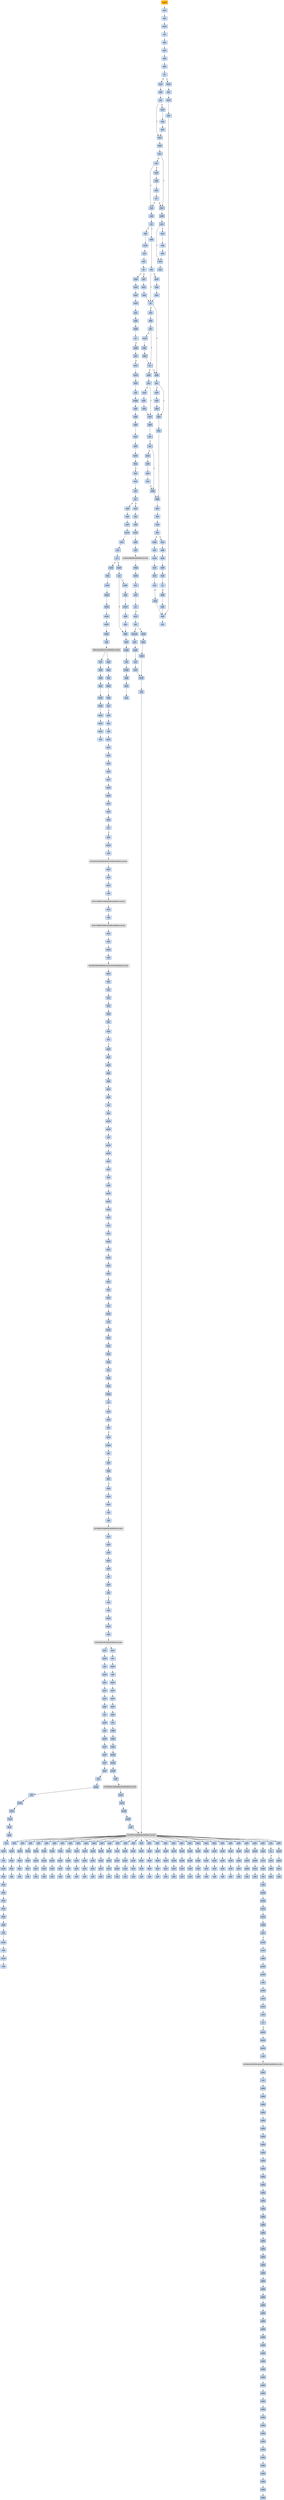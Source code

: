 strict digraph G {
	graph [bgcolor=transparent,
		name=G
	];
	node [color=lightsteelblue,
		fillcolor=lightsteelblue,
		shape=rectangle,
		style=filled
	];
	a0x0046bf30pusha_	[color=lightgrey,
		fillcolor=orange,
		label=pusha];
	a0x0046bf31movl_0x443000UINT32_esi	[label=movl];
	a0x0046bf30pusha_ -> a0x0046bf31movl_0x443000UINT32_esi	[color="#000000"];
	a0x0046bf36leal__270336esi__edi	[label=leal];
	a0x0046bf31movl_0x443000UINT32_esi -> a0x0046bf36leal__270336esi__edi	[color="#000000"];
	a0x0046bf3cpushl_edi	[label=pushl];
	a0x0046bf36leal__270336esi__edi -> a0x0046bf3cpushl_edi	[color="#000000"];
	a0x0046bf3dorl_0xffffffffUINT8_ebp	[label=orl];
	a0x0046bf3cpushl_edi -> a0x0046bf3dorl_0xffffffffUINT8_ebp	[color="#000000"];
	a0x0046bf40jmp_0x0046bf52	[label=jmp];
	a0x0046bf3dorl_0xffffffffUINT8_ebp -> a0x0046bf40jmp_0x0046bf52	[color="#000000"];
	a0x0046bf52movl_esi__ebx	[label=movl];
	a0x0046bf40jmp_0x0046bf52 -> a0x0046bf52movl_esi__ebx	[color="#000000"];
	a0x0046bf54subl_0xfffffffcUINT8_esi	[label=subl];
	a0x0046bf52movl_esi__ebx -> a0x0046bf54subl_0xfffffffcUINT8_esi	[color="#000000"];
	a0x0046bf57adcl_ebx_ebx	[label=adcl];
	a0x0046bf54subl_0xfffffffcUINT8_esi -> a0x0046bf57adcl_ebx_ebx	[color="#000000"];
	a0x0046bf59jb_0x0046bf48	[label=jb];
	a0x0046bf57adcl_ebx_ebx -> a0x0046bf59jb_0x0046bf48	[color="#000000"];
	a0x0046bf48movb_esi__al	[label=movb];
	a0x0046bf59jb_0x0046bf48 -> a0x0046bf48movb_esi__al	[color="#000000",
		label=T];
	a0x0046bf5bmovl_0x1UINT32_eax	[label=movl];
	a0x0046bf59jb_0x0046bf48 -> a0x0046bf5bmovl_0x1UINT32_eax	[color="#000000",
		label=F];
	a0x0046bf4aincl_esi	[label=incl];
	a0x0046bf48movb_esi__al -> a0x0046bf4aincl_esi	[color="#000000"];
	a0x0046bf4bmovb_al_edi_	[label=movb];
	a0x0046bf4aincl_esi -> a0x0046bf4bmovb_al_edi_	[color="#000000"];
	a0x0046bf4dincl_edi	[label=incl];
	a0x0046bf4bmovb_al_edi_ -> a0x0046bf4dincl_edi	[color="#000000"];
	a0x0046bf4eaddl_ebx_ebx	[label=addl];
	a0x0046bf4dincl_edi -> a0x0046bf4eaddl_ebx_ebx	[color="#000000"];
	a0x0046bf50jne_0x0046bf59	[label=jne];
	a0x0046bf4eaddl_ebx_ebx -> a0x0046bf50jne_0x0046bf59	[color="#000000"];
	a0x0046bf60addl_ebx_ebx	[label=addl];
	a0x0046bf5bmovl_0x1UINT32_eax -> a0x0046bf60addl_ebx_ebx	[color="#000000"];
	a0x0046bf62jne_0x0046bf6b	[label=jne];
	a0x0046bf60addl_ebx_ebx -> a0x0046bf62jne_0x0046bf6b	[color="#000000"];
	a0x0046bf6badcl_eax_eax	[label=adcl];
	a0x0046bf62jne_0x0046bf6b -> a0x0046bf6badcl_eax_eax	[color="#000000",
		label=T];
	a0x0046bf64movl_esi__ebx	[label=movl];
	a0x0046bf62jne_0x0046bf6b -> a0x0046bf64movl_esi__ebx	[color="#000000",
		label=F];
	a0x0046bf6daddl_ebx_ebx	[label=addl];
	a0x0046bf6badcl_eax_eax -> a0x0046bf6daddl_ebx_ebx	[color="#000000"];
	a0x0046bf6fjae_0x0046bf7c	[label=jae];
	a0x0046bf6daddl_ebx_ebx -> a0x0046bf6fjae_0x0046bf7c	[color="#000000"];
	a0x0046bf71jne_0x0046bf9b	[label=jne];
	a0x0046bf6fjae_0x0046bf7c -> a0x0046bf71jne_0x0046bf9b	[color="#000000",
		label=F];
	a0x0046bf7cdecl_eax	[label=decl];
	a0x0046bf6fjae_0x0046bf7c -> a0x0046bf7cdecl_eax	[color="#000000",
		label=T];
	a0x0046bf9bxorl_ecx_ecx	[label=xorl];
	a0x0046bf71jne_0x0046bf9b -> a0x0046bf9bxorl_ecx_ecx	[color="#000000",
		label=T];
	a0x0046bf73movl_esi__ebx	[label=movl];
	a0x0046bf71jne_0x0046bf9b -> a0x0046bf73movl_esi__ebx	[color="#000000",
		label=F];
	a0x0046bf9dsubl_0x3UINT8_eax	[label=subl];
	a0x0046bf9bxorl_ecx_ecx -> a0x0046bf9dsubl_0x3UINT8_eax	[color="#000000"];
	a0x0046bfa0jb_0x0046bfb3	[label=jb];
	a0x0046bf9dsubl_0x3UINT8_eax -> a0x0046bfa0jb_0x0046bfb3	[color="#000000"];
	a0x0046bfb3addl_ebx_ebx	[label=addl];
	a0x0046bfa0jb_0x0046bfb3 -> a0x0046bfb3addl_ebx_ebx	[color="#000000",
		label=T];
	a0x0046bfa2shll_0x8UINT8_eax	[label=shll];
	a0x0046bfa0jb_0x0046bfb3 -> a0x0046bfa2shll_0x8UINT8_eax	[color="#000000",
		label=F];
	a0x0046bfb5jne_0x0046bfbe	[label=jne];
	a0x0046bfb3addl_ebx_ebx -> a0x0046bfb5jne_0x0046bfbe	[color="#000000"];
	a0x0046bfbejb_0x0046bf8c	[label=jb];
	a0x0046bfb5jne_0x0046bfbe -> a0x0046bfbejb_0x0046bf8c	[color="#000000",
		label=T];
	a0x0046bfb7movl_esi__ebx	[label=movl];
	a0x0046bfb5jne_0x0046bfbe -> a0x0046bfb7movl_esi__ebx	[color="#000000",
		label=F];
	a0x0046bf8caddl_ebx_ebx	[label=addl];
	a0x0046bfbejb_0x0046bf8c -> a0x0046bf8caddl_ebx_ebx	[color="#000000",
		label=T];
	a0x0046bfc0incl_ecx	[label=incl];
	a0x0046bfbejb_0x0046bf8c -> a0x0046bfc0incl_ecx	[color="#000000",
		label=F];
	a0x0046bf8ejne_0x0046bf97	[label=jne];
	a0x0046bf8caddl_ebx_ebx -> a0x0046bf8ejne_0x0046bf97	[color="#000000"];
	a0x0046bf97adcl_ecx_ecx	[label=adcl];
	a0x0046bf8ejne_0x0046bf97 -> a0x0046bf97adcl_ecx_ecx	[color="#000000",
		label=T];
	a0x0046bf90movl_esi__ebx	[label=movl];
	a0x0046bf8ejne_0x0046bf97 -> a0x0046bf90movl_esi__ebx	[color="#000000",
		label=F];
	a0x0046bf99jmp_0x0046bfed	[label=jmp];
	a0x0046bf97adcl_ecx_ecx -> a0x0046bf99jmp_0x0046bfed	[color="#000000"];
	a0x0046bfedcmpl_0xfffffb00UINT32_ebp	[label=cmpl];
	a0x0046bf99jmp_0x0046bfed -> a0x0046bfedcmpl_0xfffffb00UINT32_ebp	[color="#000000"];
	a0x0046bff3adcl_0x2UINT8_ecx	[label=adcl];
	a0x0046bfedcmpl_0xfffffb00UINT32_ebp -> a0x0046bff3adcl_0x2UINT8_ecx	[color="#000000"];
	a0x0046bff6leal_ediebp__edx	[label=leal];
	a0x0046bff3adcl_0x2UINT8_ecx -> a0x0046bff6leal_ediebp__edx	[color="#000000"];
	a0x0046bff9cmpl_0xfffffffcUINT8_ebp	[label=cmpl];
	a0x0046bff6leal_ediebp__edx -> a0x0046bff9cmpl_0xfffffffcUINT8_ebp	[color="#000000"];
	a0x0046bffcjbe_0x0046c00c	[label=jbe];
	a0x0046bff9cmpl_0xfffffffcUINT8_ebp -> a0x0046bffcjbe_0x0046c00c	[color="#000000"];
	a0x0046bffemovb_edx__al	[label=movb];
	a0x0046bffcjbe_0x0046c00c -> a0x0046bffemovb_edx__al	[color="#000000",
		label=F];
	a0x0046c00cmovl_edx__eax	[label=movl];
	a0x0046bffcjbe_0x0046c00c -> a0x0046c00cmovl_edx__eax	[color="#000000",
		label=T];
	a0x0046c000incl_edx	[label=incl];
	a0x0046bffemovb_edx__al -> a0x0046c000incl_edx	[color="#000000"];
	a0x0046c001movb_al_edi_	[label=movb];
	a0x0046c000incl_edx -> a0x0046c001movb_al_edi_	[color="#000000"];
	a0x0046c003incl_edi	[label=incl];
	a0x0046c001movb_al_edi_ -> a0x0046c003incl_edi	[color="#000000"];
	a0x0046c004decl_ecx	[label=decl];
	a0x0046c003incl_edi -> a0x0046c004decl_ecx	[color="#000000"];
	a0x0046c005jne_0x0046bffe	[label=jne];
	a0x0046c004decl_ecx -> a0x0046c005jne_0x0046bffe	[color="#000000"];
	a0x0046c007jmp_0x0046bf4e	[label=jmp];
	a0x0046c005jne_0x0046bffe -> a0x0046c007jmp_0x0046bf4e	[color="#000000",
		label=F];
	a0x0046c007jmp_0x0046bf4e -> a0x0046bf4eaddl_ebx_ebx	[color="#000000"];
	a0x0046bfa5movb_esi__al	[label=movb];
	a0x0046bfa2shll_0x8UINT8_eax -> a0x0046bfa5movb_esi__al	[color="#000000"];
	a0x0046bfa7incl_esi	[label=incl];
	a0x0046bfa5movb_esi__al -> a0x0046bfa7incl_esi	[color="#000000"];
	a0x0046bfa8xorl_0xffffffffUINT8_eax	[label=xorl];
	a0x0046bfa7incl_esi -> a0x0046bfa8xorl_0xffffffffUINT8_eax	[color="#000000"];
	a0x0046bfabje_0x0046c022	[label=je];
	a0x0046bfa8xorl_0xffffffffUINT8_eax -> a0x0046bfabje_0x0046c022	[color="#000000"];
	a0x0046bfadsarl_eax	[label=sarl];
	a0x0046bfabje_0x0046c022 -> a0x0046bfadsarl_eax	[color="#000000",
		label=F];
	a0x0046c022popl_esi	[label=popl];
	a0x0046bfabje_0x0046c022 -> a0x0046c022popl_esi	[color="#000000",
		label=T];
	a0x0046bfafmovl_eax_ebp	[label=movl];
	a0x0046bfadsarl_eax -> a0x0046bfafmovl_eax_ebp	[color="#000000"];
	a0x0046bfb1jmp_0x0046bfbe	[label=jmp];
	a0x0046bfafmovl_eax_ebp -> a0x0046bfb1jmp_0x0046bfbe	[color="#000000"];
	a0x0046bfb1jmp_0x0046bfbe -> a0x0046bfbejb_0x0046bf8c	[color="#000000"];
	a0x0046c00eaddl_0x4UINT8_edx	[label=addl];
	a0x0046c00cmovl_edx__eax -> a0x0046c00eaddl_0x4UINT8_edx	[color="#000000"];
	a0x0046c011movl_eax_edi_	[label=movl];
	a0x0046c00eaddl_0x4UINT8_edx -> a0x0046c011movl_eax_edi_	[color="#000000"];
	a0x0046c013addl_0x4UINT8_edi	[label=addl];
	a0x0046c011movl_eax_edi_ -> a0x0046c013addl_0x4UINT8_edi	[color="#000000"];
	a0x0046c016subl_0x4UINT8_ecx	[label=subl];
	a0x0046c013addl_0x4UINT8_edi -> a0x0046c016subl_0x4UINT8_ecx	[color="#000000"];
	a0x0046c019ja_0x0046c00c	[label=ja];
	a0x0046c016subl_0x4UINT8_ecx -> a0x0046c019ja_0x0046c00c	[color="#000000"];
	a0x0046c01baddl_ecx_edi	[label=addl];
	a0x0046c019ja_0x0046c00c -> a0x0046c01baddl_ecx_edi	[color="#000000",
		label=F];
	a0x0046c01djmp_0x0046bf4e	[label=jmp];
	a0x0046c01baddl_ecx_edi -> a0x0046c01djmp_0x0046bf4e	[color="#000000"];
	a0x0046c01djmp_0x0046bf4e -> a0x0046bf4eaddl_ebx_ebx	[color="#000000"];
	a0x0046bfc1addl_ebx_ebx	[label=addl];
	a0x0046bfc0incl_ecx -> a0x0046bfc1addl_ebx_ebx	[color="#000000"];
	a0x0046bfc3jne_0x0046bfcc	[label=jne];
	a0x0046bfc1addl_ebx_ebx -> a0x0046bfc3jne_0x0046bfcc	[color="#000000"];
	a0x0046bfccjb_0x0046bf8c	[label=jb];
	a0x0046bfc3jne_0x0046bfcc -> a0x0046bfccjb_0x0046bf8c	[color="#000000",
		label=T];
	a0x0046bfc5movl_esi__ebx	[label=movl];
	a0x0046bfc3jne_0x0046bfcc -> a0x0046bfc5movl_esi__ebx	[color="#000000",
		label=F];
	a0x0046bfccjb_0x0046bf8c -> a0x0046bf8caddl_ebx_ebx	[color="#000000",
		label=T];
	a0x0046bfceaddl_ebx_ebx	[label=addl];
	a0x0046bfccjb_0x0046bf8c -> a0x0046bfceaddl_ebx_ebx	[color="#000000",
		label=F];
	a0x0046bfd0jne_0x0046bfd9	[label=jne];
	a0x0046bfceaddl_ebx_ebx -> a0x0046bfd0jne_0x0046bfd9	[color="#000000"];
	a0x0046bfd9adcl_ecx_ecx	[label=adcl];
	a0x0046bfd0jne_0x0046bfd9 -> a0x0046bfd9adcl_ecx_ecx	[color="#000000",
		label=T];
	a0x0046bfd2movl_esi__ebx	[label=movl];
	a0x0046bfd0jne_0x0046bfd9 -> a0x0046bfd2movl_esi__ebx	[color="#000000",
		label=F];
	a0x0046bfdbaddl_ebx_ebx	[label=addl];
	a0x0046bfd9adcl_ecx_ecx -> a0x0046bfdbaddl_ebx_ebx	[color="#000000"];
	a0x0046bfddjae_0x0046bfce	[label=jae];
	a0x0046bfdbaddl_ebx_ebx -> a0x0046bfddjae_0x0046bfce	[color="#000000"];
	a0x0046bfdfjne_0x0046bfea	[label=jne];
	a0x0046bfddjae_0x0046bfce -> a0x0046bfdfjne_0x0046bfea	[color="#000000",
		label=F];
	a0x0046bfeaaddl_0x2UINT8_ecx	[label=addl];
	a0x0046bfdfjne_0x0046bfea -> a0x0046bfeaaddl_0x2UINT8_ecx	[color="#000000",
		label=T];
	a0x0046bfe1movl_esi__ebx	[label=movl];
	a0x0046bfdfjne_0x0046bfea -> a0x0046bfe1movl_esi__ebx	[color="#000000",
		label=F];
	a0x0046bfeaaddl_0x2UINT8_ecx -> a0x0046bfedcmpl_0xfffffb00UINT32_ebp	[color="#000000"];
	a0x0046bfe3subl_0xfffffffcUINT8_esi	[label=subl];
	a0x0046bfe1movl_esi__ebx -> a0x0046bfe3subl_0xfffffffcUINT8_esi	[color="#000000"];
	a0x0046bfe6adcl_ebx_ebx	[label=adcl];
	a0x0046bfe3subl_0xfffffffcUINT8_esi -> a0x0046bfe6adcl_ebx_ebx	[color="#000000"];
	a0x0046bfe8jae_0x0046bfce	[label=jae];
	a0x0046bfe6adcl_ebx_ebx -> a0x0046bfe8jae_0x0046bfce	[color="#000000"];
	a0x0046bfe8jae_0x0046bfce -> a0x0046bfeaaddl_0x2UINT8_ecx	[color="#000000",
		label=F];
	a0x0046bf92subl_0xfffffffcUINT8_esi	[label=subl];
	a0x0046bf90movl_esi__ebx -> a0x0046bf92subl_0xfffffffcUINT8_esi	[color="#000000"];
	a0x0046bf95adcl_ebx_ebx	[label=adcl];
	a0x0046bf92subl_0xfffffffcUINT8_esi -> a0x0046bf95adcl_ebx_ebx	[color="#000000"];
	a0x0046bf95adcl_ebx_ebx -> a0x0046bf97adcl_ecx_ecx	[color="#000000"];
	a0x0046bf7daddl_ebx_ebx	[label=addl];
	a0x0046bf7cdecl_eax -> a0x0046bf7daddl_ebx_ebx	[color="#000000"];
	a0x0046bf7fjne_0x0046bf88	[label=jne];
	a0x0046bf7daddl_ebx_ebx -> a0x0046bf7fjne_0x0046bf88	[color="#000000"];
	a0x0046bf88adcl_eax_eax	[label=adcl];
	a0x0046bf7fjne_0x0046bf88 -> a0x0046bf88adcl_eax_eax	[color="#000000",
		label=T];
	a0x0046bf81movl_esi__ebx	[label=movl];
	a0x0046bf7fjne_0x0046bf88 -> a0x0046bf81movl_esi__ebx	[color="#000000",
		label=F];
	a0x0046bf8ajmp_0x0046bf60	[label=jmp];
	a0x0046bf88adcl_eax_eax -> a0x0046bf8ajmp_0x0046bf60	[color="#000000"];
	a0x0046bfc7subl_0xfffffffcUINT8_esi	[label=subl];
	a0x0046bfc5movl_esi__ebx -> a0x0046bfc7subl_0xfffffffcUINT8_esi	[color="#000000"];
	a0x0046bfcaadcl_ebx_ebx	[label=adcl];
	a0x0046bfc7subl_0xfffffffcUINT8_esi -> a0x0046bfcaadcl_ebx_ebx	[color="#000000"];
	a0x0046bfcaadcl_ebx_ebx -> a0x0046bfccjb_0x0046bf8c	[color="#000000"];
	a0x0046bf66subl_0xfffffffcUINT8_esi	[label=subl];
	a0x0046bf64movl_esi__ebx -> a0x0046bf66subl_0xfffffffcUINT8_esi	[color="#000000"];
	a0x0046bf69adcl_ebx_ebx	[label=adcl];
	a0x0046bf66subl_0xfffffffcUINT8_esi -> a0x0046bf69adcl_ebx_ebx	[color="#000000"];
	a0x0046bf69adcl_ebx_ebx -> a0x0046bf6badcl_eax_eax	[color="#000000"];
	a0x0046bfb9subl_0xfffffffcUINT8_esi	[label=subl];
	a0x0046bfb7movl_esi__ebx -> a0x0046bfb9subl_0xfffffffcUINT8_esi	[color="#000000"];
	a0x0046bfbcadcl_ebx_ebx	[label=adcl];
	a0x0046bfb9subl_0xfffffffcUINT8_esi -> a0x0046bfbcadcl_ebx_ebx	[color="#000000"];
	a0x0046bfbcadcl_ebx_ebx -> a0x0046bfbejb_0x0046bf8c	[color="#000000"];
	a0x0046bf75subl_0xfffffffcUINT8_esi	[label=subl];
	a0x0046bf73movl_esi__ebx -> a0x0046bf75subl_0xfffffffcUINT8_esi	[color="#000000"];
	a0x0046bf78adcl_ebx_ebx	[label=adcl];
	a0x0046bf75subl_0xfffffffcUINT8_esi -> a0x0046bf78adcl_ebx_ebx	[color="#000000"];
	a0x0046bf7ajb_0x0046bf9b	[label=jb];
	a0x0046bf78adcl_ebx_ebx -> a0x0046bf7ajb_0x0046bf9b	[color="#000000"];
	a0x0046bf7ajb_0x0046bf9b -> a0x0046bf9bxorl_ecx_ecx	[color="#000000",
		label=T];
	a0x0046bf7ajb_0x0046bf9b -> a0x0046bf7cdecl_eax	[color="#000000",
		label=F];
	a0x0046bfd4subl_0xfffffffcUINT8_esi	[label=subl];
	a0x0046bfd2movl_esi__ebx -> a0x0046bfd4subl_0xfffffffcUINT8_esi	[color="#000000"];
	a0x0046bfd7adcl_ebx_ebx	[label=adcl];
	a0x0046bfd4subl_0xfffffffcUINT8_esi -> a0x0046bfd7adcl_ebx_ebx	[color="#000000"];
	a0x0046bfd7adcl_ebx_ebx -> a0x0046bfd9adcl_ecx_ecx	[color="#000000"];
	a0x0046bf83subl_0xfffffffcUINT8_esi	[label=subl];
	a0x0046bf81movl_esi__ebx -> a0x0046bf83subl_0xfffffffcUINT8_esi	[color="#000000"];
	a0x0046bf86adcl_ebx_ebx	[label=adcl];
	a0x0046bf83subl_0xfffffffcUINT8_esi -> a0x0046bf86adcl_ebx_ebx	[color="#000000"];
	a0x0046bf86adcl_ebx_ebx -> a0x0046bf88adcl_eax_eax	[color="#000000"];
	a0x0046c023movl_esi_edi	[label=movl];
	a0x0046c022popl_esi -> a0x0046c023movl_esi_edi	[color="#000000"];
	a0x0046c025movl_0xa2dUINT32_ecx	[label=movl];
	a0x0046c023movl_esi_edi -> a0x0046c025movl_0xa2dUINT32_ecx	[color="#000000"];
	a0x0046c02amovb_edi__al	[label=movb];
	a0x0046c025movl_0xa2dUINT32_ecx -> a0x0046c02amovb_edi__al	[color="#000000"];
	a0x0046c02cincl_edi	[label=incl];
	a0x0046c02amovb_edi__al -> a0x0046c02cincl_edi	[color="#000000"];
	a0x0046c02dsubb_0xffffffe8UINT8_al	[label=subb];
	a0x0046c02cincl_edi -> a0x0046c02dsubb_0xffffffe8UINT8_al	[color="#000000"];
	a0x0046c02fcmpb_0x1UINT8_al	[label=cmpb];
	a0x0046c02dsubb_0xffffffe8UINT8_al -> a0x0046c02fcmpb_0x1UINT8_al	[color="#000000"];
	a0x0046c031ja_0x0046c02a	[label=ja];
	a0x0046c02fcmpb_0x1UINT8_al -> a0x0046c031ja_0x0046c02a	[color="#000000"];
	a0x0046c033cmpb_0x9UINT8_edi_	[label=cmpb];
	a0x0046c031ja_0x0046c02a -> a0x0046c033cmpb_0x9UINT8_edi_	[color="#000000",
		label=F];
	a0x0046c036jne_0x0046c02a	[label=jne];
	a0x0046c033cmpb_0x9UINT8_edi_ -> a0x0046c036jne_0x0046c02a	[color="#000000"];
	a0x0046c038movl_edi__eax	[label=movl];
	a0x0046c036jne_0x0046c02a -> a0x0046c038movl_edi__eax	[color="#000000",
		label=F];
	a0x0046c03amovb_0x4edi__bl	[label=movb];
	a0x0046c038movl_edi__eax -> a0x0046c03amovb_0x4edi__bl	[color="#000000"];
	a0x0046c03dshrw_0x8UINT8_ax	[label=shrw];
	a0x0046c03amovb_0x4edi__bl -> a0x0046c03dshrw_0x8UINT8_ax	[color="#000000"];
	a0x0046c041roll_0x10UINT8_eax	[label=roll];
	a0x0046c03dshrw_0x8UINT8_ax -> a0x0046c041roll_0x10UINT8_eax	[color="#000000"];
	a0x0046c044xchgb_al_ah	[label=xchgb];
	a0x0046c041roll_0x10UINT8_eax -> a0x0046c044xchgb_al_ah	[color="#000000"];
	a0x0046c046subl_edi_eax	[label=subl];
	a0x0046c044xchgb_al_ah -> a0x0046c046subl_edi_eax	[color="#000000"];
	a0x0046c048subb_0xffffffe8UINT8_bl	[label=subb];
	a0x0046c046subl_edi_eax -> a0x0046c048subb_0xffffffe8UINT8_bl	[color="#000000"];
	a0x0046c04baddl_esi_eax	[label=addl];
	a0x0046c048subb_0xffffffe8UINT8_bl -> a0x0046c04baddl_esi_eax	[color="#000000"];
	a0x0046c04dmovl_eax_edi_	[label=movl];
	a0x0046c04baddl_esi_eax -> a0x0046c04dmovl_eax_edi_	[color="#000000"];
	a0x0046c04faddl_0x5UINT8_edi	[label=addl];
	a0x0046c04dmovl_eax_edi_ -> a0x0046c04faddl_0x5UINT8_edi	[color="#000000"];
	a0x0046c052movb_bl_al	[label=movb];
	a0x0046c04faddl_0x5UINT8_edi -> a0x0046c052movb_bl_al	[color="#000000"];
	a0x0046c054loop_0x0046c02f	[label=loop];
	a0x0046c052movb_bl_al -> a0x0046c054loop_0x0046c02f	[color="#000000"];
	a0x0046c056leal_0x68000esi__edi	[label=leal];
	a0x0046c054loop_0x0046c02f -> a0x0046c056leal_0x68000esi__edi	[color="#000000",
		label=F];
	a0x0046c05cmovl_edi__eax	[label=movl];
	a0x0046c056leal_0x68000esi__edi -> a0x0046c05cmovl_edi__eax	[color="#000000"];
	a0x0046c05eorl_eax_eax	[label=orl];
	a0x0046c05cmovl_edi__eax -> a0x0046c05eorl_eax_eax	[color="#000000"];
	a0x0046c060je_0x0046c0a7	[label=je];
	a0x0046c05eorl_eax_eax -> a0x0046c060je_0x0046c0a7	[color="#000000"];
	a0x0046c062movl_0x4edi__ebx	[label=movl];
	a0x0046c060je_0x0046c0a7 -> a0x0046c062movl_0x4edi__ebx	[color="#000000",
		label=F];
	a0x0046c0a7addl_0x4UINT8_edi	[label=addl];
	a0x0046c060je_0x0046c0a7 -> a0x0046c0a7addl_0x4UINT8_edi	[color="#000000",
		label=T];
	a0x0046c065leal_0x6c670eaxesi__eax	[label=leal];
	a0x0046c062movl_0x4edi__ebx -> a0x0046c065leal_0x6c670eaxesi__eax	[color="#000000"];
	a0x0046c06caddl_esi_ebx	[label=addl];
	a0x0046c065leal_0x6c670eaxesi__eax -> a0x0046c06caddl_esi_ebx	[color="#000000"];
	a0x0046c06epushl_eax	[label=pushl];
	a0x0046c06caddl_esi_ebx -> a0x0046c06epushl_eax	[color="#000000"];
	a0x0046c06faddl_0x8UINT8_edi	[label=addl];
	a0x0046c06epushl_eax -> a0x0046c06faddl_0x8UINT8_edi	[color="#000000"];
	a0x0046c072call_0x6c760esi_	[label=call];
	a0x0046c06faddl_0x8UINT8_edi -> a0x0046c072call_0x6c760esi_	[color="#000000"];
	LOADLIBRARYA_KERNEL32_DLL	[color=lightgrey,
		fillcolor=lightgrey,
		label="LOADLIBRARYA-KERNEL32-DLL"];
	a0x0046c072call_0x6c760esi_ -> LOADLIBRARYA_KERNEL32_DLL	[color="#000000"];
	a0x0046c078xchgl_eax_ebp	[label=xchgl];
	LOADLIBRARYA_KERNEL32_DLL -> a0x0046c078xchgl_eax_ebp	[color="#000000"];
	a0x0046c079movb_edi__al	[label=movb];
	a0x0046c078xchgl_eax_ebp -> a0x0046c079movb_edi__al	[color="#000000"];
	a0x0046c07bincl_edi	[label=incl];
	a0x0046c079movb_edi__al -> a0x0046c07bincl_edi	[color="#000000"];
	a0x0046c07corb_al_al	[label=orb];
	a0x0046c07bincl_edi -> a0x0046c07corb_al_al	[color="#000000"];
	a0x0046c07eje_0x0046c05c	[label=je];
	a0x0046c07corb_al_al -> a0x0046c07eje_0x0046c05c	[color="#000000"];
	a0x0046c080movl_edi_ecx	[label=movl];
	a0x0046c07eje_0x0046c05c -> a0x0046c080movl_edi_ecx	[color="#000000",
		label=F];
	a0x0046c082jns_0x0046c08b	[label=jns];
	a0x0046c080movl_edi_ecx -> a0x0046c082jns_0x0046c08b	[color="#000000"];
	a0x0046c08bpushl_edi	[label=pushl];
	a0x0046c082jns_0x0046c08b -> a0x0046c08bpushl_edi	[color="#000000",
		label=T];
	a0x0046c084movzwl_edi__eax	[label=movzwl];
	a0x0046c082jns_0x0046c08b -> a0x0046c084movzwl_edi__eax	[color="#000000",
		label=F];
	a0x0046c08cdecl_eax	[label=decl];
	a0x0046c08bpushl_edi -> a0x0046c08cdecl_eax	[color="#000000"];
	a0x0046c08drepnz_scasb_es_edi__al	[label=repnz];
	a0x0046c08cdecl_eax -> a0x0046c08drepnz_scasb_es_edi__al	[color="#000000"];
	a0x0046c08fpushl_ebp	[label=pushl];
	a0x0046c08drepnz_scasb_es_edi__al -> a0x0046c08fpushl_ebp	[color="#000000"];
	a0x0046c090call_0x6c768esi_	[label=call];
	a0x0046c08fpushl_ebp -> a0x0046c090call_0x6c768esi_	[color="#000000"];
	GETPROCADDRESS_KERNEL32_DLL	[color=lightgrey,
		fillcolor=lightgrey,
		label="GETPROCADDRESS-KERNEL32-DLL"];
	a0x0046c090call_0x6c768esi_ -> GETPROCADDRESS_KERNEL32_DLL	[color="#000000"];
	a0x0046c096orl_eax_eax	[label=orl];
	GETPROCADDRESS_KERNEL32_DLL -> a0x0046c096orl_eax_eax	[color="#000000"];
	a0x00409caaxorl_0x42bdc0_eax	[label=xorl];
	GETPROCADDRESS_KERNEL32_DLL -> a0x00409caaxorl_0x42bdc0_eax	[color="#000000"];
	a0x00409cbdxorl_0x42bdc0_eax	[label=xorl];
	GETPROCADDRESS_KERNEL32_DLL -> a0x00409cbdxorl_0x42bdc0_eax	[color="#000000"];
	a0x00409cd0xorl_0x42bdc0_eax	[label=xorl];
	GETPROCADDRESS_KERNEL32_DLL -> a0x00409cd0xorl_0x42bdc0_eax	[color="#000000"];
	a0x00409ce3xorl_0x42bdc0_eax	[label=xorl];
	GETPROCADDRESS_KERNEL32_DLL -> a0x00409ce3xorl_0x42bdc0_eax	[color="#000000"];
	a0x00409cf6xorl_0x42bdc0_eax	[label=xorl];
	GETPROCADDRESS_KERNEL32_DLL -> a0x00409cf6xorl_0x42bdc0_eax	[color="#000000"];
	a0x00409d09xorl_0x42bdc0_eax	[label=xorl];
	GETPROCADDRESS_KERNEL32_DLL -> a0x00409d09xorl_0x42bdc0_eax	[color="#000000"];
	a0x00409d1cxorl_0x42bdc0_eax	[label=xorl];
	GETPROCADDRESS_KERNEL32_DLL -> a0x00409d1cxorl_0x42bdc0_eax	[color="#000000"];
	a0x00409d2fxorl_0x42bdc0_eax	[label=xorl];
	GETPROCADDRESS_KERNEL32_DLL -> a0x00409d2fxorl_0x42bdc0_eax	[color="#000000"];
	a0x00409d42xorl_0x42bdc0_eax	[label=xorl];
	GETPROCADDRESS_KERNEL32_DLL -> a0x00409d42xorl_0x42bdc0_eax	[color="#000000"];
	a0x00409d55xorl_0x42bdc0_eax	[label=xorl];
	GETPROCADDRESS_KERNEL32_DLL -> a0x00409d55xorl_0x42bdc0_eax	[color="#000000"];
	a0x00409d68xorl_0x42bdc0_eax	[label=xorl];
	GETPROCADDRESS_KERNEL32_DLL -> a0x00409d68xorl_0x42bdc0_eax	[color="#000000"];
	a0x00409d7bxorl_0x42bdc0_eax	[label=xorl];
	GETPROCADDRESS_KERNEL32_DLL -> a0x00409d7bxorl_0x42bdc0_eax	[color="#000000"];
	a0x00409d8exorl_0x42bdc0_eax	[label=xorl];
	GETPROCADDRESS_KERNEL32_DLL -> a0x00409d8exorl_0x42bdc0_eax	[color="#000000"];
	a0x00409da1xorl_0x42bdc0_eax	[label=xorl];
	GETPROCADDRESS_KERNEL32_DLL -> a0x00409da1xorl_0x42bdc0_eax	[color="#000000"];
	a0x00409db4xorl_0x42bdc0_eax	[label=xorl];
	GETPROCADDRESS_KERNEL32_DLL -> a0x00409db4xorl_0x42bdc0_eax	[color="#000000"];
	a0x00409dc7xorl_0x42bdc0_eax	[label=xorl];
	GETPROCADDRESS_KERNEL32_DLL -> a0x00409dc7xorl_0x42bdc0_eax	[color="#000000"];
	a0x00409ddaxorl_0x42bdc0_eax	[label=xorl];
	GETPROCADDRESS_KERNEL32_DLL -> a0x00409ddaxorl_0x42bdc0_eax	[color="#000000"];
	a0x00409dedxorl_0x42bdc0_eax	[label=xorl];
	GETPROCADDRESS_KERNEL32_DLL -> a0x00409dedxorl_0x42bdc0_eax	[color="#000000"];
	a0x00409e00xorl_0x42bdc0_eax	[label=xorl];
	GETPROCADDRESS_KERNEL32_DLL -> a0x00409e00xorl_0x42bdc0_eax	[color="#000000"];
	a0x00409e13xorl_0x42bdc0_eax	[label=xorl];
	GETPROCADDRESS_KERNEL32_DLL -> a0x00409e13xorl_0x42bdc0_eax	[color="#000000"];
	a0x00409e26xorl_0x42bdc0_eax	[label=xorl];
	GETPROCADDRESS_KERNEL32_DLL -> a0x00409e26xorl_0x42bdc0_eax	[color="#000000"];
	a0x00409e39xorl_0x42bdc0_eax	[label=xorl];
	GETPROCADDRESS_KERNEL32_DLL -> a0x00409e39xorl_0x42bdc0_eax	[color="#000000"];
	a0x00409e4cxorl_0x42bdc0_eax	[label=xorl];
	GETPROCADDRESS_KERNEL32_DLL -> a0x00409e4cxorl_0x42bdc0_eax	[color="#000000"];
	a0x00409e5fxorl_0x42bdc0_eax	[label=xorl];
	GETPROCADDRESS_KERNEL32_DLL -> a0x00409e5fxorl_0x42bdc0_eax	[color="#000000"];
	a0x00409e72xorl_0x42bdc0_eax	[label=xorl];
	GETPROCADDRESS_KERNEL32_DLL -> a0x00409e72xorl_0x42bdc0_eax	[color="#000000"];
	a0x00409e85xorl_0x42bdc0_eax	[label=xorl];
	GETPROCADDRESS_KERNEL32_DLL -> a0x00409e85xorl_0x42bdc0_eax	[color="#000000"];
	a0x00409e98xorl_0x42bdc0_eax	[label=xorl];
	GETPROCADDRESS_KERNEL32_DLL -> a0x00409e98xorl_0x42bdc0_eax	[color="#000000"];
	a0x00409eabxorl_0x42bdc0_eax	[label=xorl];
	GETPROCADDRESS_KERNEL32_DLL -> a0x00409eabxorl_0x42bdc0_eax	[color="#000000"];
	a0x00409ebexorl_0x42bdc0_eax	[label=xorl];
	GETPROCADDRESS_KERNEL32_DLL -> a0x00409ebexorl_0x42bdc0_eax	[color="#000000"];
	a0x00409ed1xorl_0x42bdc0_eax	[label=xorl];
	GETPROCADDRESS_KERNEL32_DLL -> a0x00409ed1xorl_0x42bdc0_eax	[color="#000000"];
	a0x00409ee4xorl_0x42bdc0_eax	[label=xorl];
	GETPROCADDRESS_KERNEL32_DLL -> a0x00409ee4xorl_0x42bdc0_eax	[color="#000000"];
	a0x00409ef7xorl_0x42bdc0_eax	[label=xorl];
	GETPROCADDRESS_KERNEL32_DLL -> a0x00409ef7xorl_0x42bdc0_eax	[color="#000000"];
	a0x00409f0axorl_0x42bdc0_eax	[label=xorl];
	GETPROCADDRESS_KERNEL32_DLL -> a0x00409f0axorl_0x42bdc0_eax	[color="#000000"];
	a0x0046c098je_0x0046c0a1	[label=je];
	a0x0046c096orl_eax_eax -> a0x0046c098je_0x0046c0a1	[color="#000000"];
	a0x0046c09amovl_eax_ebx_	[label=movl];
	a0x0046c098je_0x0046c0a1 -> a0x0046c09amovl_eax_ebx_	[color="#000000",
		label=F];
	a0x0046c09caddl_0x4UINT8_ebx	[label=addl];
	a0x0046c09amovl_eax_ebx_ -> a0x0046c09caddl_0x4UINT8_ebx	[color="#000000"];
	a0x0046c09fjmp_0x0046c079	[label=jmp];
	a0x0046c09caddl_0x4UINT8_ebx -> a0x0046c09fjmp_0x0046c079	[color="#000000"];
	a0x0046c087incl_edi	[label=incl];
	a0x0046c084movzwl_edi__eax -> a0x0046c087incl_edi	[color="#000000"];
	a0x0046c088pushl_eax	[label=pushl];
	a0x0046c087incl_edi -> a0x0046c088pushl_eax	[color="#000000"];
	a0x0046c089incl_edi	[label=incl];
	a0x0046c088pushl_eax -> a0x0046c089incl_edi	[color="#000000"];
	a0x0046c08amovl_0xaef24857UINT32_ecx	[label=movl];
	a0x0046c089incl_edi -> a0x0046c08amovl_0xaef24857UINT32_ecx	[color="#000000"];
	a0x0046c08amovl_0xaef24857UINT32_ecx -> a0x0046c08fpushl_ebp	[color="#000000"];
	a0x0046c0aaleal__4esi__ebx	[label=leal];
	a0x0046c0a7addl_0x4UINT8_edi -> a0x0046c0aaleal__4esi__ebx	[color="#000000"];
	a0x0046c0adxorl_eax_eax	[label=xorl];
	a0x0046c0aaleal__4esi__ebx -> a0x0046c0adxorl_eax_eax	[color="#000000"];
	a0x0046c0afmovb_edi__al	[label=movb];
	a0x0046c0adxorl_eax_eax -> a0x0046c0afmovb_edi__al	[color="#000000"];
	a0x0046c0b1incl_edi	[label=incl];
	a0x0046c0afmovb_edi__al -> a0x0046c0b1incl_edi	[color="#000000"];
	a0x0046c0b2orl_eax_eax	[label=orl];
	a0x0046c0b1incl_edi -> a0x0046c0b2orl_eax_eax	[color="#000000"];
	a0x0046c0b4je_0x0046c0d8	[label=je];
	a0x0046c0b2orl_eax_eax -> a0x0046c0b4je_0x0046c0d8	[color="#000000"];
	a0x0046c0b6cmpb_0xffffffefUINT8_al	[label=cmpb];
	a0x0046c0b4je_0x0046c0d8 -> a0x0046c0b6cmpb_0xffffffefUINT8_al	[color="#000000",
		label=F];
	a0x0046c0d8movl_0x6c76cesi__ebp	[label=movl];
	a0x0046c0b4je_0x0046c0d8 -> a0x0046c0d8movl_0x6c76cesi__ebp	[color="#000000",
		label=T];
	a0x0046c0b8ja_0x0046c0cb	[label=ja];
	a0x0046c0b6cmpb_0xffffffefUINT8_al -> a0x0046c0b8ja_0x0046c0cb	[color="#000000"];
	a0x0046c0baaddl_eax_ebx	[label=addl];
	a0x0046c0b8ja_0x0046c0cb -> a0x0046c0baaddl_eax_ebx	[color="#000000",
		label=F];
	a0x0046c0cbandb_0xfUINT8_al	[label=andb];
	a0x0046c0b8ja_0x0046c0cb -> a0x0046c0cbandb_0xfUINT8_al	[color="#000000",
		label=T];
	a0x0046c0bcmovl_ebx__eax	[label=movl];
	a0x0046c0baaddl_eax_ebx -> a0x0046c0bcmovl_ebx__eax	[color="#000000"];
	a0x0046c0bexchgb_al_ah	[label=xchgb];
	a0x0046c0bcmovl_ebx__eax -> a0x0046c0bexchgb_al_ah	[color="#000000"];
	a0x0046c0c0roll_0x10UINT8_eax	[label=roll];
	a0x0046c0bexchgb_al_ah -> a0x0046c0c0roll_0x10UINT8_eax	[color="#000000"];
	a0x0046c0c3xchgb_al_ah	[label=xchgb];
	a0x0046c0c0roll_0x10UINT8_eax -> a0x0046c0c3xchgb_al_ah	[color="#000000"];
	a0x0046c0c5addl_esi_eax	[label=addl];
	a0x0046c0c3xchgb_al_ah -> a0x0046c0c5addl_esi_eax	[color="#000000"];
	a0x0046c0c7movl_eax_ebx_	[label=movl];
	a0x0046c0c5addl_esi_eax -> a0x0046c0c7movl_eax_ebx_	[color="#000000"];
	a0x0046c0c9jmp_0x0046c0ad	[label=jmp];
	a0x0046c0c7movl_eax_ebx_ -> a0x0046c0c9jmp_0x0046c0ad	[color="#000000"];
	a0x0046c0cdshll_0x10UINT8_eax	[label=shll];
	a0x0046c0cbandb_0xfUINT8_al -> a0x0046c0cdshll_0x10UINT8_eax	[color="#000000"];
	a0x0046c0d0movw_edi__ax	[label=movw];
	a0x0046c0cdshll_0x10UINT8_eax -> a0x0046c0d0movw_edi__ax	[color="#000000"];
	a0x0046c0d3addl_0x2UINT8_edi	[label=addl];
	a0x0046c0d0movw_edi__ax -> a0x0046c0d3addl_0x2UINT8_edi	[color="#000000"];
	a0x0046c0d6jmp_0x0046c0ba	[label=jmp];
	a0x0046c0d3addl_0x2UINT8_edi -> a0x0046c0d6jmp_0x0046c0ba	[color="#000000"];
	a0x0046c0d6jmp_0x0046c0ba -> a0x0046c0baaddl_eax_ebx	[color="#000000"];
	a0x0046c0deleal__4096esi__edi	[label=leal];
	a0x0046c0d8movl_0x6c76cesi__ebp -> a0x0046c0deleal__4096esi__edi	[color="#000000"];
	a0x0046c0e4movl_0x1000UINT32_ebx	[label=movl];
	a0x0046c0deleal__4096esi__edi -> a0x0046c0e4movl_0x1000UINT32_ebx	[color="#000000"];
	a0x0046c0e9pushl_eax	[label=pushl];
	a0x0046c0e4movl_0x1000UINT32_ebx -> a0x0046c0e9pushl_eax	[color="#000000"];
	a0x0046c0eapushl_esp	[label=pushl];
	a0x0046c0e9pushl_eax -> a0x0046c0eapushl_esp	[color="#000000"];
	a0x0046c0ebpushl_0x4UINT8	[label=pushl];
	a0x0046c0eapushl_esp -> a0x0046c0ebpushl_0x4UINT8	[color="#000000"];
	a0x0046c0edpushl_ebx	[label=pushl];
	a0x0046c0ebpushl_0x4UINT8 -> a0x0046c0edpushl_ebx	[color="#000000"];
	a0x0046c0eepushl_edi	[label=pushl];
	a0x0046c0edpushl_ebx -> a0x0046c0eepushl_edi	[color="#000000"];
	a0x0046c0efcall_ebp	[label=call];
	a0x0046c0eepushl_edi -> a0x0046c0efcall_ebp	[color="#000000"];
	VIRTUALPROTECT_KERNEL32_DLL	[color=lightgrey,
		fillcolor=lightgrey,
		label="VIRTUALPROTECT-KERNEL32-DLL"];
	a0x0046c0efcall_ebp -> VIRTUALPROTECT_KERNEL32_DLL	[color="#000000"];
	a0x0046c0f1leal_0x217edi__eax	[label=leal];
	VIRTUALPROTECT_KERNEL32_DLL -> a0x0046c0f1leal_0x217edi__eax	[color="#000000"];
	a0x0046c106popl_eax	[label=popl];
	VIRTUALPROTECT_KERNEL32_DLL -> a0x0046c106popl_eax	[color="#000000"];
	a0x0046c0f7andb_0x7fUINT8_eax_	[label=andb];
	a0x0046c0f1leal_0x217edi__eax -> a0x0046c0f7andb_0x7fUINT8_eax_	[color="#000000"];
	a0x0046c0faandb_0x7fUINT8_0x28eax_	[label=andb];
	a0x0046c0f7andb_0x7fUINT8_eax_ -> a0x0046c0faandb_0x7fUINT8_0x28eax_	[color="#000000"];
	a0x0046c0fepopl_eax	[label=popl];
	a0x0046c0faandb_0x7fUINT8_0x28eax_ -> a0x0046c0fepopl_eax	[color="#000000"];
	a0x0046c0ffpushl_eax	[label=pushl];
	a0x0046c0fepopl_eax -> a0x0046c0ffpushl_eax	[color="#000000"];
	a0x0046c100pushl_esp	[label=pushl];
	a0x0046c0ffpushl_eax -> a0x0046c100pushl_esp	[color="#000000"];
	a0x0046c101pushl_eax	[label=pushl];
	a0x0046c100pushl_esp -> a0x0046c101pushl_eax	[color="#000000"];
	a0x0046c102pushl_ebx	[label=pushl];
	a0x0046c101pushl_eax -> a0x0046c102pushl_ebx	[color="#000000"];
	a0x0046c103pushl_edi	[label=pushl];
	a0x0046c102pushl_ebx -> a0x0046c103pushl_edi	[color="#000000"];
	a0x0046c104call_ebp	[label=call];
	a0x0046c103pushl_edi -> a0x0046c104call_ebp	[color="#000000"];
	a0x0046c107popa_	[label=popa];
	a0x0046c106popl_eax -> a0x0046c107popa_	[color="#000000"];
	a0x0046c108leal__128esp__eax	[label=leal];
	a0x0046c107popa_ -> a0x0046c108leal__128esp__eax	[color="#000000"];
	a0x0046c10cpushl_0x0UINT8	[label=pushl];
	a0x0046c108leal__128esp__eax -> a0x0046c10cpushl_0x0UINT8	[color="#000000"];
	a0x0046c10ecmpl_eax_esp	[label=cmpl];
	a0x0046c10cpushl_0x0UINT8 -> a0x0046c10ecmpl_eax_esp	[color="#000000"];
	a0x0046c110jne_0x0046c10c	[label=jne];
	a0x0046c10ecmpl_eax_esp -> a0x0046c110jne_0x0046c10c	[color="#000000"];
	a0x0046c112subl_0xffffff80UINT8_esp	[label=subl];
	a0x0046c110jne_0x0046c10c -> a0x0046c112subl_0xffffff80UINT8_esp	[color="#000000",
		label=F];
	a0x0046c115jmp_0x00409666	[label=jmp];
	a0x0046c112subl_0xffffff80UINT8_esp -> a0x0046c115jmp_0x00409666	[color="#000000"];
	a0x00409666call_0x414903	[label=call];
	a0x0046c115jmp_0x00409666 -> a0x00409666call_0x414903	[color="#000000"];
	a0x00414903pushl_ebp	[label=pushl];
	a0x00409666call_0x414903 -> a0x00414903pushl_ebp	[color="#000000"];
	a0x00414904movl_esp_ebp	[label=movl];
	a0x00414903pushl_ebp -> a0x00414904movl_esp_ebp	[color="#000000"];
	a0x00414906subl_0x14UINT8_esp	[label=subl];
	a0x00414904movl_esp_ebp -> a0x00414906subl_0x14UINT8_esp	[color="#000000"];
	a0x00414909andl_0x0UINT8__12ebp_	[label=andl];
	a0x00414906subl_0x14UINT8_esp -> a0x00414909andl_0x0UINT8__12ebp_	[color="#000000"];
	a0x0041490dandl_0x0UINT8__8ebp_	[label=andl];
	a0x00414909andl_0x0UINT8__12ebp_ -> a0x0041490dandl_0x0UINT8__8ebp_	[color="#000000"];
	a0x00414911movl_0x42bdc0_eax	[label=movl];
	a0x0041490dandl_0x0UINT8__8ebp_ -> a0x00414911movl_0x42bdc0_eax	[color="#000000"];
	a0x00414916pushl_esi	[label=pushl];
	a0x00414911movl_0x42bdc0_eax -> a0x00414916pushl_esi	[color="#000000"];
	a0x00414917pushl_edi	[label=pushl];
	a0x00414916pushl_esi -> a0x00414917pushl_edi	[color="#000000"];
	a0x00414918movl_0xbb40e64eUINT32_edi	[label=movl];
	a0x00414917pushl_edi -> a0x00414918movl_0xbb40e64eUINT32_edi	[color="#000000"];
	a0x0041491dmovl_0xffff0000UINT32_esi	[label=movl];
	a0x00414918movl_0xbb40e64eUINT32_edi -> a0x0041491dmovl_0xffff0000UINT32_esi	[color="#000000"];
	a0x00414922cmpl_edi_eax	[label=cmpl];
	a0x0041491dmovl_0xffff0000UINT32_esi -> a0x00414922cmpl_edi_eax	[color="#000000"];
	a0x00414924je_0x414933	[label=je];
	a0x00414922cmpl_edi_eax -> a0x00414924je_0x414933	[color="#000000"];
	a0x00414933leal__12ebp__eax	[label=leal];
	a0x00414924je_0x414933 -> a0x00414933leal__12ebp__eax	[color="#000000",
		label=T];
	a0x00414936pushl_eax	[label=pushl];
	a0x00414933leal__12ebp__eax -> a0x00414936pushl_eax	[color="#000000"];
	a0x00414937call_0x41d1cc	[label=call];
	a0x00414936pushl_eax -> a0x00414937call_0x41d1cc	[color="#000000"];
	GETSYSTEMTIMEASFILETIME_KERNEL32_DLL	[color=lightgrey,
		fillcolor=lightgrey,
		label="GETSYSTEMTIMEASFILETIME-KERNEL32-DLL"];
	a0x00414937call_0x41d1cc -> GETSYSTEMTIMEASFILETIME_KERNEL32_DLL	[color="#000000"];
	a0x0041493dmovl__8ebp__eax	[label=movl];
	GETSYSTEMTIMEASFILETIME_KERNEL32_DLL -> a0x0041493dmovl__8ebp__eax	[color="#000000"];
	a0x00414940xorl__12ebp__eax	[label=xorl];
	a0x0041493dmovl__8ebp__eax -> a0x00414940xorl__12ebp__eax	[color="#000000"];
	a0x00414943movl_eax__4ebp_	[label=movl];
	a0x00414940xorl__12ebp__eax -> a0x00414943movl_eax__4ebp_	[color="#000000"];
	a0x00414946call_0x41d1c0	[label=call];
	a0x00414943movl_eax__4ebp_ -> a0x00414946call_0x41d1c0	[color="#000000"];
	GETCURRENTTHREADID_KERNEL32_DLL	[color=lightgrey,
		fillcolor=lightgrey,
		label="GETCURRENTTHREADID-KERNEL32-DLL"];
	a0x00414946call_0x41d1c0 -> GETCURRENTTHREADID_KERNEL32_DLL	[color="#000000"];
	a0x0041494cxorl_eax__4ebp_	[label=xorl];
	GETCURRENTTHREADID_KERNEL32_DLL -> a0x0041494cxorl_eax__4ebp_	[color="#000000"];
	a0x0041494fcall_0x41d14c	[label=call];
	a0x0041494cxorl_eax__4ebp_ -> a0x0041494fcall_0x41d14c	[color="#000000"];
	GETCURRENTPROCESSID_KERNEL32_DLL	[color=lightgrey,
		fillcolor=lightgrey,
		label="GETCURRENTPROCESSID-KERNEL32-DLL"];
	a0x0041494fcall_0x41d14c -> GETCURRENTPROCESSID_KERNEL32_DLL	[color="#000000"];
	a0x00414955xorl_eax__4ebp_	[label=xorl];
	GETCURRENTPROCESSID_KERNEL32_DLL -> a0x00414955xorl_eax__4ebp_	[color="#000000"];
	a0x00414958leal__20ebp__eax	[label=leal];
	a0x00414955xorl_eax__4ebp_ -> a0x00414958leal__20ebp__eax	[color="#000000"];
	a0x0041495bpushl_eax	[label=pushl];
	a0x00414958leal__20ebp__eax -> a0x0041495bpushl_eax	[color="#000000"];
	a0x0041495ccall_0x41d148	[label=call];
	a0x0041495bpushl_eax -> a0x0041495ccall_0x41d148	[color="#000000"];
	QUERYPERFORMANCECOUNTER_KERNEL32_DLL	[color=lightgrey,
		fillcolor=lightgrey,
		label="QUERYPERFORMANCECOUNTER-KERNEL32-DLL"];
	a0x0041495ccall_0x41d148 -> QUERYPERFORMANCECOUNTER_KERNEL32_DLL	[color="#000000"];
	a0x00414962movl__16ebp__ecx	[label=movl];
	QUERYPERFORMANCECOUNTER_KERNEL32_DLL -> a0x00414962movl__16ebp__ecx	[color="#000000"];
	a0x00414965leal__4ebp__eax	[label=leal];
	a0x00414962movl__16ebp__ecx -> a0x00414965leal__4ebp__eax	[color="#000000"];
	a0x00414968xorl__20ebp__ecx	[label=xorl];
	a0x00414965leal__4ebp__eax -> a0x00414968xorl__20ebp__ecx	[color="#000000"];
	a0x0041496bxorl__4ebp__ecx	[label=xorl];
	a0x00414968xorl__20ebp__ecx -> a0x0041496bxorl__4ebp__ecx	[color="#000000"];
	a0x0041496exorl_eax_ecx	[label=xorl];
	a0x0041496bxorl__4ebp__ecx -> a0x0041496exorl_eax_ecx	[color="#000000"];
	a0x00414970cmpl_edi_ecx	[label=cmpl];
	a0x0041496exorl_eax_ecx -> a0x00414970cmpl_edi_ecx	[color="#000000"];
	a0x00414972jne_0x41497b	[label=jne];
	a0x00414970cmpl_edi_ecx -> a0x00414972jne_0x41497b	[color="#000000"];
	a0x0041497btestl_ecx_esi	[label=testl];
	a0x00414972jne_0x41497b -> a0x0041497btestl_ecx_esi	[color="#000000",
		label=T];
	a0x0041497djne_0x41498b	[label=jne];
	a0x0041497btestl_ecx_esi -> a0x0041497djne_0x41498b	[color="#000000"];
	a0x0041498bmovl_ecx_0x42bdc0	[label=movl];
	a0x0041497djne_0x41498b -> a0x0041498bmovl_ecx_0x42bdc0	[color="#000000",
		label=T];
	a0x00414991notl_ecx	[label=notl];
	a0x0041498bmovl_ecx_0x42bdc0 -> a0x00414991notl_ecx	[color="#000000"];
	a0x00414993movl_ecx_0x42bdc4	[label=movl];
	a0x00414991notl_ecx -> a0x00414993movl_ecx_0x42bdc4	[color="#000000"];
	a0x00414999popl_edi	[label=popl];
	a0x00414993movl_ecx_0x42bdc4 -> a0x00414999popl_edi	[color="#000000"];
	a0x0041499apopl_esi	[label=popl];
	a0x00414999popl_edi -> a0x0041499apopl_esi	[color="#000000"];
	a0x0041499bmovl_ebp_esp	[label=movl];
	a0x0041499apopl_esi -> a0x0041499bmovl_ebp_esp	[color="#000000"];
	a0x0041499dpopl_ebp	[label=popl];
	a0x0041499bmovl_ebp_esp -> a0x0041499dpopl_ebp	[color="#000000"];
	a0x0041499eret	[label=ret];
	a0x0041499dpopl_ebp -> a0x0041499eret	[color="#000000"];
	a0x0040966bjmp_0x4094eb	[label=jmp];
	a0x0041499eret -> a0x0040966bjmp_0x4094eb	[color="#000000"];
	a0x004094ebpushl_0x14UINT8	[label=pushl];
	a0x0040966bjmp_0x4094eb -> a0x004094ebpushl_0x14UINT8	[color="#000000"];
	a0x004094edpushl_0x429528UINT32	[label=pushl];
	a0x004094ebpushl_0x14UINT8 -> a0x004094edpushl_0x429528UINT32	[color="#000000"];
	a0x004094f2call_0x409b40	[label=call];
	a0x004094edpushl_0x429528UINT32 -> a0x004094f2call_0x409b40	[color="#000000"];
	a0x00409b40pushl_0x4096a0UINT32	[label=pushl];
	a0x004094f2call_0x409b40 -> a0x00409b40pushl_0x4096a0UINT32	[color="#000000"];
	a0x00409b45pushl_fs_0	[label=pushl];
	a0x00409b40pushl_0x4096a0UINT32 -> a0x00409b45pushl_fs_0	[color="#000000"];
	a0x00409b4cmovl_0x10esp__eax	[label=movl];
	a0x00409b45pushl_fs_0 -> a0x00409b4cmovl_0x10esp__eax	[color="#000000"];
	a0x00409b50movl_ebp_0x10esp_	[label=movl];
	a0x00409b4cmovl_0x10esp__eax -> a0x00409b50movl_ebp_0x10esp_	[color="#000000"];
	a0x00409b54leal_0x10esp__ebp	[label=leal];
	a0x00409b50movl_ebp_0x10esp_ -> a0x00409b54leal_0x10esp__ebp	[color="#000000"];
	a0x00409b58subl_eax_esp	[label=subl];
	a0x00409b54leal_0x10esp__ebp -> a0x00409b58subl_eax_esp	[color="#000000"];
	a0x00409b5apushl_ebx	[label=pushl];
	a0x00409b58subl_eax_esp -> a0x00409b5apushl_ebx	[color="#000000"];
	a0x00409b5bpushl_esi	[label=pushl];
	a0x00409b5apushl_ebx -> a0x00409b5bpushl_esi	[color="#000000"];
	a0x00409b5cpushl_edi	[label=pushl];
	a0x00409b5bpushl_esi -> a0x00409b5cpushl_edi	[color="#000000"];
	a0x00409b5dmovl_0x42bdc0_eax	[label=movl];
	a0x00409b5cpushl_edi -> a0x00409b5dmovl_0x42bdc0_eax	[color="#000000"];
	a0x00409b62xorl_eax__4ebp_	[label=xorl];
	a0x00409b5dmovl_0x42bdc0_eax -> a0x00409b62xorl_eax__4ebp_	[color="#000000"];
	a0x00409b65xorl_ebp_eax	[label=xorl];
	a0x00409b62xorl_eax__4ebp_ -> a0x00409b65xorl_ebp_eax	[color="#000000"];
	a0x00409b67pushl_eax	[label=pushl];
	a0x00409b65xorl_ebp_eax -> a0x00409b67pushl_eax	[color="#000000"];
	a0x00409b68movl_esp__24ebp_	[label=movl];
	a0x00409b67pushl_eax -> a0x00409b68movl_esp__24ebp_	[color="#000000"];
	a0x00409b6bpushl__8ebp_	[label=pushl];
	a0x00409b68movl_esp__24ebp_ -> a0x00409b6bpushl__8ebp_	[color="#000000"];
	a0x00409b6emovl__4ebp__eax	[label=movl];
	a0x00409b6bpushl__8ebp_ -> a0x00409b6emovl__4ebp__eax	[color="#000000"];
	a0x00409b71movl_0xfffffffeUINT32__4ebp_	[label=movl];
	a0x00409b6emovl__4ebp__eax -> a0x00409b71movl_0xfffffffeUINT32__4ebp_	[color="#000000"];
	a0x00409b78movl_eax__8ebp_	[label=movl];
	a0x00409b71movl_0xfffffffeUINT32__4ebp_ -> a0x00409b78movl_eax__8ebp_	[color="#000000"];
	a0x00409b7bleal__16ebp__eax	[label=leal];
	a0x00409b78movl_eax__8ebp_ -> a0x00409b7bleal__16ebp__eax	[color="#000000"];
	a0x00409b7emovl_eax_fs_0	[label=movl];
	a0x00409b7bleal__16ebp__eax -> a0x00409b7emovl_eax_fs_0	[color="#000000"];
	a0x00409b84ret	[label=ret];
	a0x00409b7emovl_eax_fs_0 -> a0x00409b84ret	[color="#000000"];
	a0x004094f7pushl_0x1UINT8	[label=pushl];
	a0x00409b84ret -> a0x004094f7pushl_0x1UINT8	[color="#000000"];
	a0x004094f9call_0x4148b6	[label=call];
	a0x004094f7pushl_0x1UINT8 -> a0x004094f9call_0x4148b6	[color="#000000"];
	a0x004148b6pushl_ebp	[label=pushl];
	a0x004094f9call_0x4148b6 -> a0x004148b6pushl_ebp	[color="#000000"];
	a0x004148b7movl_esp_ebp	[label=movl];
	a0x004148b6pushl_ebp -> a0x004148b7movl_esp_ebp	[color="#000000"];
	a0x004148b9movl_0x8ebp__eax	[label=movl];
	a0x004148b7movl_esp_ebp -> a0x004148b9movl_0x8ebp__eax	[color="#000000"];
	a0x004148bcmovl_eax_0x42da80	[label=movl];
	a0x004148b9movl_0x8ebp__eax -> a0x004148bcmovl_eax_0x42da80	[color="#000000"];
	a0x004148c1popl_ebp	[label=popl];
	a0x004148bcmovl_eax_0x42da80 -> a0x004148c1popl_ebp	[color="#000000"];
	a0x004148c2ret	[label=ret];
	a0x004148c1popl_ebp -> a0x004148c2ret	[color="#000000"];
	a0x004094fepopl_ecx	[label=popl];
	a0x004148c2ret -> a0x004094fepopl_ecx	[color="#000000"];
	a0x004094ffmovl_0x5a4dUINT32_eax	[label=movl];
	a0x004094fepopl_ecx -> a0x004094ffmovl_0x5a4dUINT32_eax	[color="#000000"];
	a0x00409504cmpw_ax_0x400000	[label=cmpw];
	a0x004094ffmovl_0x5a4dUINT32_eax -> a0x00409504cmpw_ax_0x400000	[color="#000000"];
	a0x0040950bje_0x409511	[label=je];
	a0x00409504cmpw_ax_0x400000 -> a0x0040950bje_0x409511	[color="#000000"];
	a0x00409511movl_0x40003c_eax	[label=movl];
	a0x0040950bje_0x409511 -> a0x00409511movl_0x40003c_eax	[color="#000000",
		label=T];
	a0x00409516cmpl_0x4550UINT32_0x400000eax_	[label=cmpl];
	a0x00409511movl_0x40003c_eax -> a0x00409516cmpl_0x4550UINT32_0x400000eax_	[color="#000000"];
	a0x00409520jne_0x40950d	[label=jne];
	a0x00409516cmpl_0x4550UINT32_0x400000eax_ -> a0x00409520jne_0x40950d	[color="#000000"];
	a0x00409522movl_0x10bUINT32_ecx	[label=movl];
	a0x00409520jne_0x40950d -> a0x00409522movl_0x10bUINT32_ecx	[color="#000000",
		label=F];
	a0x00409527cmpw_cx_0x400018eax_	[label=cmpw];
	a0x00409522movl_0x10bUINT32_ecx -> a0x00409527cmpw_cx_0x400018eax_	[color="#000000"];
	a0x0040952ejne_0x40950d	[label=jne];
	a0x00409527cmpw_cx_0x400018eax_ -> a0x0040952ejne_0x40950d	[color="#000000"];
	a0x00409530xorl_ebx_ebx	[label=xorl];
	a0x0040952ejne_0x40950d -> a0x00409530xorl_ebx_ebx	[color="#000000",
		label=F];
	a0x00409532cmpl_0xeUINT8_0x400074eax_	[label=cmpl];
	a0x00409530xorl_ebx_ebx -> a0x00409532cmpl_0xeUINT8_0x400074eax_	[color="#000000"];
	a0x00409539jbe_0x409544	[label=jbe];
	a0x00409532cmpl_0xeUINT8_0x400074eax_ -> a0x00409539jbe_0x409544	[color="#000000"];
	a0x0040953bcmpl_ebx_0x4000e8eax_	[label=cmpl];
	a0x00409539jbe_0x409544 -> a0x0040953bcmpl_ebx_0x4000e8eax_	[color="#000000",
		label=F];
	a0x00409541setne_bl	[label=setne];
	a0x0040953bcmpl_ebx_0x4000e8eax_ -> a0x00409541setne_bl	[color="#000000"];
	a0x00409544movl_ebx__28ebp_	[label=movl];
	a0x00409541setne_bl -> a0x00409544movl_ebx__28ebp_	[color="#000000"];
	a0x00409547call_0x40a9d4	[label=call];
	a0x00409544movl_ebx__28ebp_ -> a0x00409547call_0x40a9d4	[color="#000000"];
	a0x0040a9d4call_0x41d104	[label=call];
	a0x00409547call_0x40a9d4 -> a0x0040a9d4call_0x41d104	[color="#000000"];
	GETPROCESSHEAP_KERNEL32_DLL	[color=lightgrey,
		fillcolor=lightgrey,
		label="GETPROCESSHEAP-KERNEL32-DLL"];
	a0x0040a9d4call_0x41d104 -> GETPROCESSHEAP_KERNEL32_DLL	[color="#000000"];
	a0x0040a9daxorl_ecx_ecx	[label=xorl];
	GETPROCESSHEAP_KERNEL32_DLL -> a0x0040a9daxorl_ecx_ecx	[color="#000000"];
	a0x0040a9dcmovl_eax_0x42da7c	[label=movl];
	a0x0040a9daxorl_ecx_ecx -> a0x0040a9dcmovl_eax_0x42da7c	[color="#000000"];
	a0x0040a9e1testl_eax_eax	[label=testl];
	a0x0040a9dcmovl_eax_0x42da7c -> a0x0040a9e1testl_eax_eax	[color="#000000"];
	a0x0040a9e3setne_cl	[label=setne];
	a0x0040a9e1testl_eax_eax -> a0x0040a9e3setne_cl	[color="#000000"];
	a0x0040a9e6movl_ecx_eax	[label=movl];
	a0x0040a9e3setne_cl -> a0x0040a9e6movl_ecx_eax	[color="#000000"];
	a0x0040a9e8ret	[label=ret];
	a0x0040a9e6movl_ecx_eax -> a0x0040a9e8ret	[color="#000000"];
	a0x0040954ctestl_eax_eax	[label=testl];
	a0x0040a9e8ret -> a0x0040954ctestl_eax_eax	[color="#000000"];
	a0x0040954ejne_0x409558	[label=jne];
	a0x0040954ctestl_eax_eax -> a0x0040954ejne_0x409558	[color="#000000"];
	a0x00409558call_0x40dd95	[label=call];
	a0x0040954ejne_0x409558 -> a0x00409558call_0x40dd95	[color="#000000",
		label=T];
	a0x0040dd95call_0x40835f	[label=call];
	a0x00409558call_0x40dd95 -> a0x0040dd95call_0x40835f	[color="#000000"];
	a0x0040835fpushl_esi	[label=pushl];
	a0x0040dd95call_0x40835f -> a0x0040835fpushl_esi	[color="#000000"];
	a0x00408360pushl_0x0UINT8	[label=pushl];
	a0x0040835fpushl_esi -> a0x00408360pushl_0x0UINT8	[color="#000000"];
	a0x00408362call_0x41d170	[label=call];
	a0x00408360pushl_0x0UINT8 -> a0x00408362call_0x41d170	[color="#000000"];
	ENCODEPOINTER_KERNEL32_DLL	[color=lightgrey,
		fillcolor=lightgrey,
		label="ENCODEPOINTER-KERNEL32-DLL"];
	a0x00408362call_0x41d170 -> ENCODEPOINTER_KERNEL32_DLL	[color="#000000"];
	a0x00408368movl_eax_esi	[label=movl];
	ENCODEPOINTER_KERNEL32_DLL -> a0x00408368movl_eax_esi	[color="#000000"];
	a0x0040df06movl_eax_0x42e0b4	[label=movl];
	ENCODEPOINTER_KERNEL32_DLL -> a0x0040df06movl_eax_0x42e0b4	[color="#000000"];
	a0x0040836apushl_esi	[label=pushl];
	a0x00408368movl_eax_esi -> a0x0040836apushl_esi	[color="#000000"];
	a0x0040836bcall_0x4099d5	[label=call];
	a0x0040836apushl_esi -> a0x0040836bcall_0x4099d5	[color="#000000"];
	a0x004099d5pushl_ebp	[label=pushl];
	a0x0040836bcall_0x4099d5 -> a0x004099d5pushl_ebp	[color="#000000"];
	a0x004099d6movl_esp_ebp	[label=movl];
	a0x004099d5pushl_ebp -> a0x004099d6movl_esp_ebp	[color="#000000"];
	a0x004099d8movl_0x8ebp__eax	[label=movl];
	a0x004099d6movl_esp_ebp -> a0x004099d8movl_0x8ebp__eax	[color="#000000"];
	a0x004099dbmovl_eax_0x42da68	[label=movl];
	a0x004099d8movl_0x8ebp__eax -> a0x004099dbmovl_eax_0x42da68	[color="#000000"];
	a0x004099e0popl_ebp	[label=popl];
	a0x004099dbmovl_eax_0x42da68 -> a0x004099e0popl_ebp	[color="#000000"];
	a0x004099e1ret	[label=ret];
	a0x004099e0popl_ebp -> a0x004099e1ret	[color="#000000"];
	a0x00408370pushl_esi	[label=pushl];
	a0x004099e1ret -> a0x00408370pushl_esi	[color="#000000"];
	a0x00408371call_0x40a084	[label=call];
	a0x00408370pushl_esi -> a0x00408371call_0x40a084	[color="#000000"];
	a0x0040a084pushl_ebp	[label=pushl];
	a0x00408371call_0x40a084 -> a0x0040a084pushl_ebp	[color="#000000"];
	a0x0040a085movl_esp_ebp	[label=movl];
	a0x0040a084pushl_ebp -> a0x0040a085movl_esp_ebp	[color="#000000"];
	a0x0040a087movl_0x8ebp__eax	[label=movl];
	a0x0040a085movl_esp_ebp -> a0x0040a087movl_0x8ebp__eax	[color="#000000"];
	a0x0040a08amovl_eax_0x42da70	[label=movl];
	a0x0040a087movl_0x8ebp__eax -> a0x0040a08amovl_eax_0x42da70	[color="#000000"];
	a0x0040a08fpopl_ebp	[label=popl];
	a0x0040a08amovl_eax_0x42da70 -> a0x0040a08fpopl_ebp	[color="#000000"];
	a0x0040a090ret	[label=ret];
	a0x0040a08fpopl_ebp -> a0x0040a090ret	[color="#000000"];
	a0x00408376pushl_esi	[label=pushl];
	a0x0040a090ret -> a0x00408376pushl_esi	[color="#000000"];
	a0x00408377call_0x412471	[label=call];
	a0x00408376pushl_esi -> a0x00408377call_0x412471	[color="#000000"];
	a0x00412471pushl_ebp	[label=pushl];
	a0x00408377call_0x412471 -> a0x00412471pushl_ebp	[color="#000000"];
	a0x00412472movl_esp_ebp	[label=movl];
	a0x00412471pushl_ebp -> a0x00412472movl_esp_ebp	[color="#000000"];
	a0x00412474movl_0x8ebp__eax	[label=movl];
	a0x00412472movl_esp_ebp -> a0x00412474movl_0x8ebp__eax	[color="#000000"];
	a0x00412477movl_eax_0x42e344	[label=movl];
	a0x00412474movl_0x8ebp__eax -> a0x00412477movl_eax_0x42e344	[color="#000000"];
	a0x0041247cpopl_ebp	[label=popl];
	a0x00412477movl_eax_0x42e344 -> a0x0041247cpopl_ebp	[color="#000000"];
	a0x0041247dret	[label=ret];
	a0x0041247cpopl_ebp -> a0x0041247dret	[color="#000000"];
	a0x0040837cpushl_esi	[label=pushl];
	a0x0041247dret -> a0x0040837cpushl_esi	[color="#000000"];
	a0x0040837dcall_0x41248b	[label=call];
	a0x0040837cpushl_esi -> a0x0040837dcall_0x41248b	[color="#000000"];
	a0x0041248bpushl_ebp	[label=pushl];
	a0x0040837dcall_0x41248b -> a0x0041248bpushl_ebp	[color="#000000"];
	a0x0041248cmovl_esp_ebp	[label=movl];
	a0x0041248bpushl_ebp -> a0x0041248cmovl_esp_ebp	[color="#000000"];
	a0x0041248emovl_0x8ebp__eax	[label=movl];
	a0x0041248cmovl_esp_ebp -> a0x0041248emovl_0x8ebp__eax	[color="#000000"];
	a0x00412491movl_eax_0x42e348	[label=movl];
	a0x0041248emovl_0x8ebp__eax -> a0x00412491movl_eax_0x42e348	[color="#000000"];
	a0x00412496movl_eax_0x42e34c	[label=movl];
	a0x00412491movl_eax_0x42e348 -> a0x00412496movl_eax_0x42e34c	[color="#000000"];
	a0x0041249bmovl_eax_0x42e350	[label=movl];
	a0x00412496movl_eax_0x42e34c -> a0x0041249bmovl_eax_0x42e350	[color="#000000"];
	a0x004124a0movl_eax_0x42e354	[label=movl];
	a0x0041249bmovl_eax_0x42e350 -> a0x004124a0movl_eax_0x42e354	[color="#000000"];
	a0x004124a5popl_ebp	[label=popl];
	a0x004124a0movl_eax_0x42e354 -> a0x004124a5popl_ebp	[color="#000000"];
	a0x004124a6ret	[label=ret];
	a0x004124a5popl_ebp -> a0x004124a6ret	[color="#000000"];
	a0x00408382pushl_esi	[label=pushl];
	a0x004124a6ret -> a0x00408382pushl_esi	[color="#000000"];
	a0x00408383call_0x40defb	[label=call];
	a0x00408382pushl_esi -> a0x00408383call_0x40defb	[color="#000000"];
	a0x0040defbpushl_0x40deb4UINT32	[label=pushl];
	a0x00408383call_0x40defb -> a0x0040defbpushl_0x40deb4UINT32	[color="#000000"];
	a0x0040df00call_0x41d170	[label=call];
	a0x0040defbpushl_0x40deb4UINT32 -> a0x0040df00call_0x41d170	[color="#000000"];
	a0x0040df0bret	[label=ret];
	a0x0040df06movl_eax_0x42e0b4 -> a0x0040df0bret	[color="#000000"];
	a0x00408388pushl_esi	[label=pushl];
	a0x0040df0bret -> a0x00408388pushl_esi	[color="#000000"];
	a0x00408389call_0x41269c	[label=call];
	a0x00408388pushl_esi -> a0x00408389call_0x41269c	[color="#000000"];
	a0x0041269cpushl_ebp	[label=pushl];
	a0x00408389call_0x41269c -> a0x0041269cpushl_ebp	[color="#000000"];
	a0x0041269dmovl_esp_ebp	[label=movl];
	a0x0041269cpushl_ebp -> a0x0041269dmovl_esp_ebp	[color="#000000"];
	a0x0041269fmovl_0x8ebp__eax	[label=movl];
	a0x0041269dmovl_esp_ebp -> a0x0041269fmovl_0x8ebp__eax	[color="#000000"];
	a0x004126a2movl_eax_0x42e35c	[label=movl];
	a0x0041269fmovl_0x8ebp__eax -> a0x004126a2movl_eax_0x42e35c	[color="#000000"];
	a0x004126a7popl_ebp	[label=popl];
	a0x004126a2movl_eax_0x42e35c -> a0x004126a7popl_ebp	[color="#000000"];
	a0x004126a8ret	[label=ret];
	a0x004126a7popl_ebp -> a0x004126a8ret	[color="#000000"];
	a0x0040838eaddl_0x18UINT8_esp	[label=addl];
	a0x004126a8ret -> a0x0040838eaddl_0x18UINT8_esp	[color="#000000"];
	a0x00408391popl_esi	[label=popl];
	a0x0040838eaddl_0x18UINT8_esp -> a0x00408391popl_esi	[color="#000000"];
	a0x00408392jmp_0x409c8d	[label=jmp];
	a0x00408391popl_esi -> a0x00408392jmp_0x409c8d	[color="#000000"];
	a0x00409c8dpushl_esi	[label=pushl];
	a0x00408392jmp_0x409c8d -> a0x00409c8dpushl_esi	[color="#000000"];
	a0x00409c8epushl_edi	[label=pushl];
	a0x00409c8dpushl_esi -> a0x00409c8epushl_edi	[color="#000000"];
	a0x00409c8fpushl_0x424a88UINT32	[label=pushl];
	a0x00409c8epushl_edi -> a0x00409c8fpushl_0x424a88UINT32	[color="#000000"];
	a0x00409c94call_0x41d1b8	[label=call];
	a0x00409c8fpushl_0x424a88UINT32 -> a0x00409c94call_0x41d1b8	[color="#000000"];
	GETMODULEHANDLEW_KERNEL32_DLL	[color=lightgrey,
		fillcolor=lightgrey,
		label="GETMODULEHANDLEW-KERNEL32-DLL"];
	a0x00409c94call_0x41d1b8 -> GETMODULEHANDLEW_KERNEL32_DLL	[color="#000000"];
	a0x00409c9amovl_0x41d124_esi	[label=movl];
	GETMODULEHANDLEW_KERNEL32_DLL -> a0x00409c9amovl_0x41d124_esi	[color="#000000"];
	a0x00409ca0movl_eax_edi	[label=movl];
	a0x00409c9amovl_0x41d124_esi -> a0x00409ca0movl_eax_edi	[color="#000000"];
	a0x00409ca2pushl_0x424aa4UINT32	[label=pushl];
	a0x00409ca0movl_eax_edi -> a0x00409ca2pushl_0x424aa4UINT32	[color="#000000"];
	a0x00409ca7pushl_edi	[label=pushl];
	a0x00409ca2pushl_0x424aa4UINT32 -> a0x00409ca7pushl_edi	[color="#000000"];
	a0x00409ca8call_esi	[label=call];
	a0x00409ca7pushl_edi -> a0x00409ca8call_esi	[color="#000000"];
	a0x00409ca8call_esi -> GETPROCADDRESS_KERNEL32_DLL	[color="#000000"];
	a0x00409cb0pushl_0x424ab0UINT32	[label=pushl];
	a0x00409caaxorl_0x42bdc0_eax -> a0x00409cb0pushl_0x424ab0UINT32	[color="#000000"];
	a0x00409cb5pushl_edi	[label=pushl];
	a0x00409cb0pushl_0x424ab0UINT32 -> a0x00409cb5pushl_edi	[color="#000000"];
	a0x00409cb6movl_eax_0x42e5c0	[label=movl];
	a0x00409cb5pushl_edi -> a0x00409cb6movl_eax_0x42e5c0	[color="#000000"];
	a0x00409cbbcall_esi	[label=call];
	a0x00409cb6movl_eax_0x42e5c0 -> a0x00409cbbcall_esi	[color="#000000"];
	a0x00409cc3pushl_0x424ab8UINT32	[label=pushl];
	a0x00409cbdxorl_0x42bdc0_eax -> a0x00409cc3pushl_0x424ab8UINT32	[color="#000000"];
	a0x00409cc8pushl_edi	[label=pushl];
	a0x00409cc3pushl_0x424ab8UINT32 -> a0x00409cc8pushl_edi	[color="#000000"];
	a0x00409cc9movl_eax_0x42e5c4	[label=movl];
	a0x00409cc8pushl_edi -> a0x00409cc9movl_eax_0x42e5c4	[color="#000000"];
	a0x00409ccecall_esi	[label=call];
	a0x00409cc9movl_eax_0x42e5c4 -> a0x00409ccecall_esi	[color="#000000"];
	a0x00409cd6pushl_0x424ac4UINT32	[label=pushl];
	a0x00409cd0xorl_0x42bdc0_eax -> a0x00409cd6pushl_0x424ac4UINT32	[color="#000000"];
	a0x00409cdbpushl_edi	[label=pushl];
	a0x00409cd6pushl_0x424ac4UINT32 -> a0x00409cdbpushl_edi	[color="#000000"];
	a0x00409cdcmovl_eax_0x42e5c8	[label=movl];
	a0x00409cdbpushl_edi -> a0x00409cdcmovl_eax_0x42e5c8	[color="#000000"];
	a0x00409ce1call_esi	[label=call];
	a0x00409cdcmovl_eax_0x42e5c8 -> a0x00409ce1call_esi	[color="#000000"];
	a0x00409ce9pushl_0x424ad0UINT32	[label=pushl];
	a0x00409ce3xorl_0x42bdc0_eax -> a0x00409ce9pushl_0x424ad0UINT32	[color="#000000"];
	a0x00409ceepushl_edi	[label=pushl];
	a0x00409ce9pushl_0x424ad0UINT32 -> a0x00409ceepushl_edi	[color="#000000"];
	a0x00409cefmovl_eax_0x42e5cc	[label=movl];
	a0x00409ceepushl_edi -> a0x00409cefmovl_eax_0x42e5cc	[color="#000000"];
	a0x00409cf4call_esi	[label=call];
	a0x00409cefmovl_eax_0x42e5cc -> a0x00409cf4call_esi	[color="#000000"];
	a0x00409cfcpushl_0x424aecUINT32	[label=pushl];
	a0x00409cf6xorl_0x42bdc0_eax -> a0x00409cfcpushl_0x424aecUINT32	[color="#000000"];
	a0x00409d01pushl_edi	[label=pushl];
	a0x00409cfcpushl_0x424aecUINT32 -> a0x00409d01pushl_edi	[color="#000000"];
	a0x00409d02movl_eax_0x42e5d0	[label=movl];
	a0x00409d01pushl_edi -> a0x00409d02movl_eax_0x42e5d0	[color="#000000"];
	a0x00409d07call_esi	[label=call];
	a0x00409d02movl_eax_0x42e5d0 -> a0x00409d07call_esi	[color="#000000"];
	a0x00409d0fpushl_0x424afcUINT32	[label=pushl];
	a0x00409d09xorl_0x42bdc0_eax -> a0x00409d0fpushl_0x424afcUINT32	[color="#000000"];
	a0x00409d14pushl_edi	[label=pushl];
	a0x00409d0fpushl_0x424afcUINT32 -> a0x00409d14pushl_edi	[color="#000000"];
	a0x00409d15movl_eax_0x42e5d4	[label=movl];
	a0x00409d14pushl_edi -> a0x00409d15movl_eax_0x42e5d4	[color="#000000"];
	a0x00409d1acall_esi	[label=call];
	a0x00409d15movl_eax_0x42e5d4 -> a0x00409d1acall_esi	[color="#000000"];
	a0x00409d22pushl_0x424b10UINT32	[label=pushl];
	a0x00409d1cxorl_0x42bdc0_eax -> a0x00409d22pushl_0x424b10UINT32	[color="#000000"];
	a0x00409d27pushl_edi	[label=pushl];
	a0x00409d22pushl_0x424b10UINT32 -> a0x00409d27pushl_edi	[color="#000000"];
	a0x00409d28movl_eax_0x42e5d8	[label=movl];
	a0x00409d27pushl_edi -> a0x00409d28movl_eax_0x42e5d8	[color="#000000"];
	a0x00409d2dcall_esi	[label=call];
	a0x00409d28movl_eax_0x42e5d8 -> a0x00409d2dcall_esi	[color="#000000"];
	a0x00409d35pushl_0x424b28UINT32	[label=pushl];
	a0x00409d2fxorl_0x42bdc0_eax -> a0x00409d35pushl_0x424b28UINT32	[color="#000000"];
	a0x00409d3apushl_edi	[label=pushl];
	a0x00409d35pushl_0x424b28UINT32 -> a0x00409d3apushl_edi	[color="#000000"];
	a0x00409d3bmovl_eax_0x42e5dc	[label=movl];
	a0x00409d3apushl_edi -> a0x00409d3bmovl_eax_0x42e5dc	[color="#000000"];
	a0x00409d40call_esi	[label=call];
	a0x00409d3bmovl_eax_0x42e5dc -> a0x00409d40call_esi	[color="#000000"];
	a0x00409d48pushl_0x424b40UINT32	[label=pushl];
	a0x00409d42xorl_0x42bdc0_eax -> a0x00409d48pushl_0x424b40UINT32	[color="#000000"];
	a0x00409d4dpushl_edi	[label=pushl];
	a0x00409d48pushl_0x424b40UINT32 -> a0x00409d4dpushl_edi	[color="#000000"];
	a0x00409d4emovl_eax_0x42e5e0	[label=movl];
	a0x00409d4dpushl_edi -> a0x00409d4emovl_eax_0x42e5e0	[color="#000000"];
	a0x00409d53call_esi	[label=call];
	a0x00409d4emovl_eax_0x42e5e0 -> a0x00409d53call_esi	[color="#000000"];
	a0x00409d5bpushl_0x424b54UINT32	[label=pushl];
	a0x00409d55xorl_0x42bdc0_eax -> a0x00409d5bpushl_0x424b54UINT32	[color="#000000"];
	a0x00409d60pushl_edi	[label=pushl];
	a0x00409d5bpushl_0x424b54UINT32 -> a0x00409d60pushl_edi	[color="#000000"];
	a0x00409d61movl_eax_0x42e5e4	[label=movl];
	a0x00409d60pushl_edi -> a0x00409d61movl_eax_0x42e5e4	[color="#000000"];
	a0x00409d66call_esi	[label=call];
	a0x00409d61movl_eax_0x42e5e4 -> a0x00409d66call_esi	[color="#000000"];
	a0x00409d6epushl_0x424b74UINT32	[label=pushl];
	a0x00409d68xorl_0x42bdc0_eax -> a0x00409d6epushl_0x424b74UINT32	[color="#000000"];
	a0x00409d73pushl_edi	[label=pushl];
	a0x00409d6epushl_0x424b74UINT32 -> a0x00409d73pushl_edi	[color="#000000"];
	a0x00409d74movl_eax_0x42e5e8	[label=movl];
	a0x00409d73pushl_edi -> a0x00409d74movl_eax_0x42e5e8	[color="#000000"];
	a0x00409d79call_esi	[label=call];
	a0x00409d74movl_eax_0x42e5e8 -> a0x00409d79call_esi	[color="#000000"];
	a0x00409d81pushl_0x424b8cUINT32	[label=pushl];
	a0x00409d7bxorl_0x42bdc0_eax -> a0x00409d81pushl_0x424b8cUINT32	[color="#000000"];
	a0x00409d86pushl_edi	[label=pushl];
	a0x00409d81pushl_0x424b8cUINT32 -> a0x00409d86pushl_edi	[color="#000000"];
	a0x00409d87movl_eax_0x42e5ec	[label=movl];
	a0x00409d86pushl_edi -> a0x00409d87movl_eax_0x42e5ec	[color="#000000"];
	a0x00409d8ccall_esi	[label=call];
	a0x00409d87movl_eax_0x42e5ec -> a0x00409d8ccall_esi	[color="#000000"];
	a0x00409d94pushl_0x424ba4UINT32	[label=pushl];
	a0x00409d8exorl_0x42bdc0_eax -> a0x00409d94pushl_0x424ba4UINT32	[color="#000000"];
	a0x00409d99pushl_edi	[label=pushl];
	a0x00409d94pushl_0x424ba4UINT32 -> a0x00409d99pushl_edi	[color="#000000"];
	a0x00409d9amovl_eax_0x42e5f0	[label=movl];
	a0x00409d99pushl_edi -> a0x00409d9amovl_eax_0x42e5f0	[color="#000000"];
	a0x00409d9fcall_esi	[label=call];
	a0x00409d9amovl_eax_0x42e5f0 -> a0x00409d9fcall_esi	[color="#000000"];
	a0x00409da7pushl_0x424bb8UINT32	[label=pushl];
	a0x00409da1xorl_0x42bdc0_eax -> a0x00409da7pushl_0x424bb8UINT32	[color="#000000"];
	a0x00409dacpushl_edi	[label=pushl];
	a0x00409da7pushl_0x424bb8UINT32 -> a0x00409dacpushl_edi	[color="#000000"];
	a0x00409dadmovl_eax_0x42e5f4	[label=movl];
	a0x00409dacpushl_edi -> a0x00409dadmovl_eax_0x42e5f4	[color="#000000"];
	a0x00409db2call_esi	[label=call];
	a0x00409dadmovl_eax_0x42e5f4 -> a0x00409db2call_esi	[color="#000000"];
	a0x00409dbamovl_eax_0x42e5f8	[label=movl];
	a0x00409db4xorl_0x42bdc0_eax -> a0x00409dbamovl_eax_0x42e5f8	[color="#000000"];
	a0x00409dbfpushl_0x424bccUINT32	[label=pushl];
	a0x00409dbamovl_eax_0x42e5f8 -> a0x00409dbfpushl_0x424bccUINT32	[color="#000000"];
	a0x00409dc4pushl_edi	[label=pushl];
	a0x00409dbfpushl_0x424bccUINT32 -> a0x00409dc4pushl_edi	[color="#000000"];
	a0x00409dc5call_esi	[label=call];
	a0x00409dc4pushl_edi -> a0x00409dc5call_esi	[color="#000000"];
	a0x00409dcdpushl_0x424be8UINT32	[label=pushl];
	a0x00409dc7xorl_0x42bdc0_eax -> a0x00409dcdpushl_0x424be8UINT32	[color="#000000"];
	a0x00409dd2pushl_edi	[label=pushl];
	a0x00409dcdpushl_0x424be8UINT32 -> a0x00409dd2pushl_edi	[color="#000000"];
	a0x00409dd3movl_eax_0x42e5fc	[label=movl];
	a0x00409dd2pushl_edi -> a0x00409dd3movl_eax_0x42e5fc	[color="#000000"];
	a0x00409dd8call_esi	[label=call];
	a0x00409dd3movl_eax_0x42e5fc -> a0x00409dd8call_esi	[color="#000000"];
	a0x00409de0pushl_0x424c08UINT32	[label=pushl];
	a0x00409ddaxorl_0x42bdc0_eax -> a0x00409de0pushl_0x424c08UINT32	[color="#000000"];
	a0x00409de5pushl_edi	[label=pushl];
	a0x00409de0pushl_0x424c08UINT32 -> a0x00409de5pushl_edi	[color="#000000"];
	a0x00409de6movl_eax_0x42e600	[label=movl];
	a0x00409de5pushl_edi -> a0x00409de6movl_eax_0x42e600	[color="#000000"];
	a0x00409debcall_esi	[label=call];
	a0x00409de6movl_eax_0x42e600 -> a0x00409debcall_esi	[color="#000000"];
	a0x00409df3pushl_0x424c24UINT32	[label=pushl];
	a0x00409dedxorl_0x42bdc0_eax -> a0x00409df3pushl_0x424c24UINT32	[color="#000000"];
	a0x00409df8pushl_edi	[label=pushl];
	a0x00409df3pushl_0x424c24UINT32 -> a0x00409df8pushl_edi	[color="#000000"];
	a0x00409df9movl_eax_0x42e604	[label=movl];
	a0x00409df8pushl_edi -> a0x00409df9movl_eax_0x42e604	[color="#000000"];
	a0x00409dfecall_esi	[label=call];
	a0x00409df9movl_eax_0x42e604 -> a0x00409dfecall_esi	[color="#000000"];
	a0x00409e06pushl_0x424c44UINT32	[label=pushl];
	a0x00409e00xorl_0x42bdc0_eax -> a0x00409e06pushl_0x424c44UINT32	[color="#000000"];
	a0x00409e0bpushl_edi	[label=pushl];
	a0x00409e06pushl_0x424c44UINT32 -> a0x00409e0bpushl_edi	[color="#000000"];
	a0x00409e0cmovl_eax_0x42e608	[label=movl];
	a0x00409e0bpushl_edi -> a0x00409e0cmovl_eax_0x42e608	[color="#000000"];
	a0x00409e11call_esi	[label=call];
	a0x00409e0cmovl_eax_0x42e608 -> a0x00409e11call_esi	[color="#000000"];
	a0x00409e19pushl_0x424c58UINT32	[label=pushl];
	a0x00409e13xorl_0x42bdc0_eax -> a0x00409e19pushl_0x424c58UINT32	[color="#000000"];
	a0x00409e1epushl_edi	[label=pushl];
	a0x00409e19pushl_0x424c58UINT32 -> a0x00409e1epushl_edi	[color="#000000"];
	a0x00409e1fmovl_eax_0x42e60c	[label=movl];
	a0x00409e1epushl_edi -> a0x00409e1fmovl_eax_0x42e60c	[color="#000000"];
	a0x00409e24call_esi	[label=call];
	a0x00409e1fmovl_eax_0x42e60c -> a0x00409e24call_esi	[color="#000000"];
	a0x00409e2cpushl_0x424c74UINT32	[label=pushl];
	a0x00409e26xorl_0x42bdc0_eax -> a0x00409e2cpushl_0x424c74UINT32	[color="#000000"];
	a0x00409e31pushl_edi	[label=pushl];
	a0x00409e2cpushl_0x424c74UINT32 -> a0x00409e31pushl_edi	[color="#000000"];
	a0x00409e32movl_eax_0x42e610	[label=movl];
	a0x00409e31pushl_edi -> a0x00409e32movl_eax_0x42e610	[color="#000000"];
	a0x00409e37call_esi	[label=call];
	a0x00409e32movl_eax_0x42e610 -> a0x00409e37call_esi	[color="#000000"];
	a0x00409e3fpushl_0x424c88UINT32	[label=pushl];
	a0x00409e39xorl_0x42bdc0_eax -> a0x00409e3fpushl_0x424c88UINT32	[color="#000000"];
	a0x00409e44pushl_edi	[label=pushl];
	a0x00409e3fpushl_0x424c88UINT32 -> a0x00409e44pushl_edi	[color="#000000"];
	a0x00409e45movl_eax_0x42e618	[label=movl];
	a0x00409e44pushl_edi -> a0x00409e45movl_eax_0x42e618	[color="#000000"];
	a0x00409e4acall_esi	[label=call];
	a0x00409e45movl_eax_0x42e618 -> a0x00409e4acall_esi	[color="#000000"];
	a0x00409e52pushl_0x424c98UINT32	[label=pushl];
	a0x00409e4cxorl_0x42bdc0_eax -> a0x00409e52pushl_0x424c98UINT32	[color="#000000"];
	a0x00409e57pushl_edi	[label=pushl];
	a0x00409e52pushl_0x424c98UINT32 -> a0x00409e57pushl_edi	[color="#000000"];
	a0x00409e58movl_eax_0x42e614	[label=movl];
	a0x00409e57pushl_edi -> a0x00409e58movl_eax_0x42e614	[color="#000000"];
	a0x00409e5dcall_esi	[label=call];
	a0x00409e58movl_eax_0x42e614 -> a0x00409e5dcall_esi	[color="#000000"];
	a0x00409e65pushl_0x424ca8UINT32	[label=pushl];
	a0x00409e5fxorl_0x42bdc0_eax -> a0x00409e65pushl_0x424ca8UINT32	[color="#000000"];
	a0x00409e6apushl_edi	[label=pushl];
	a0x00409e65pushl_0x424ca8UINT32 -> a0x00409e6apushl_edi	[color="#000000"];
	a0x00409e6bmovl_eax_0x42e61c	[label=movl];
	a0x00409e6apushl_edi -> a0x00409e6bmovl_eax_0x42e61c	[color="#000000"];
	a0x00409e70call_esi	[label=call];
	a0x00409e6bmovl_eax_0x42e61c -> a0x00409e70call_esi	[color="#000000"];
	a0x00409e78pushl_0x424cb8UINT32	[label=pushl];
	a0x00409e72xorl_0x42bdc0_eax -> a0x00409e78pushl_0x424cb8UINT32	[color="#000000"];
	a0x00409e7dpushl_edi	[label=pushl];
	a0x00409e78pushl_0x424cb8UINT32 -> a0x00409e7dpushl_edi	[color="#000000"];
	a0x00409e7emovl_eax_0x42e620	[label=movl];
	a0x00409e7dpushl_edi -> a0x00409e7emovl_eax_0x42e620	[color="#000000"];
	a0x00409e83call_esi	[label=call];
	a0x00409e7emovl_eax_0x42e620 -> a0x00409e83call_esi	[color="#000000"];
	a0x00409e8bpushl_0x424cc8UINT32	[label=pushl];
	a0x00409e85xorl_0x42bdc0_eax -> a0x00409e8bpushl_0x424cc8UINT32	[color="#000000"];
	a0x00409e90pushl_edi	[label=pushl];
	a0x00409e8bpushl_0x424cc8UINT32 -> a0x00409e90pushl_edi	[color="#000000"];
	a0x00409e91movl_eax_0x42e624	[label=movl];
	a0x00409e90pushl_edi -> a0x00409e91movl_eax_0x42e624	[color="#000000"];
	a0x00409e96call_esi	[label=call];
	a0x00409e91movl_eax_0x42e624 -> a0x00409e96call_esi	[color="#000000"];
	a0x00409e9epushl_0x424ce4UINT32	[label=pushl];
	a0x00409e98xorl_0x42bdc0_eax -> a0x00409e9epushl_0x424ce4UINT32	[color="#000000"];
	a0x00409ea3pushl_edi	[label=pushl];
	a0x00409e9epushl_0x424ce4UINT32 -> a0x00409ea3pushl_edi	[color="#000000"];
	a0x00409ea4movl_eax_0x42e628	[label=movl];
	a0x00409ea3pushl_edi -> a0x00409ea4movl_eax_0x42e628	[color="#000000"];
	a0x00409ea9call_esi	[label=call];
	a0x00409ea4movl_eax_0x42e628 -> a0x00409ea9call_esi	[color="#000000"];
	a0x00409eb1pushl_0x424cf8UINT32	[label=pushl];
	a0x00409eabxorl_0x42bdc0_eax -> a0x00409eb1pushl_0x424cf8UINT32	[color="#000000"];
	a0x00409eb6pushl_edi	[label=pushl];
	a0x00409eb1pushl_0x424cf8UINT32 -> a0x00409eb6pushl_edi	[color="#000000"];
	a0x00409eb7movl_eax_0x42e62c	[label=movl];
	a0x00409eb6pushl_edi -> a0x00409eb7movl_eax_0x42e62c	[color="#000000"];
	a0x00409ebccall_esi	[label=call];
	a0x00409eb7movl_eax_0x42e62c -> a0x00409ebccall_esi	[color="#000000"];
	a0x00409ec4pushl_0x424d08UINT32	[label=pushl];
	a0x00409ebexorl_0x42bdc0_eax -> a0x00409ec4pushl_0x424d08UINT32	[color="#000000"];
	a0x00409ec9pushl_edi	[label=pushl];
	a0x00409ec4pushl_0x424d08UINT32 -> a0x00409ec9pushl_edi	[color="#000000"];
	a0x00409ecamovl_eax_0x42e630	[label=movl];
	a0x00409ec9pushl_edi -> a0x00409ecamovl_eax_0x42e630	[color="#000000"];
	a0x00409ecfcall_esi	[label=call];
	a0x00409ecamovl_eax_0x42e630 -> a0x00409ecfcall_esi	[color="#000000"];
	a0x00409ed7pushl_0x424d1cUINT32	[label=pushl];
	a0x00409ed1xorl_0x42bdc0_eax -> a0x00409ed7pushl_0x424d1cUINT32	[color="#000000"];
	a0x00409edcpushl_edi	[label=pushl];
	a0x00409ed7pushl_0x424d1cUINT32 -> a0x00409edcpushl_edi	[color="#000000"];
	a0x00409eddmovl_eax_0x42e634	[label=movl];
	a0x00409edcpushl_edi -> a0x00409eddmovl_eax_0x42e634	[color="#000000"];
	a0x00409ee2call_esi	[label=call];
	a0x00409eddmovl_eax_0x42e634 -> a0x00409ee2call_esi	[color="#000000"];
	a0x00409eeamovl_eax_0x42e638	[label=movl];
	a0x00409ee4xorl_0x42bdc0_eax -> a0x00409eeamovl_eax_0x42e638	[color="#000000"];
	a0x00409eefpushl_0x424d2cUINT32	[label=pushl];
	a0x00409eeamovl_eax_0x42e638 -> a0x00409eefpushl_0x424d2cUINT32	[color="#000000"];
	a0x00409ef4pushl_edi	[label=pushl];
	a0x00409eefpushl_0x424d2cUINT32 -> a0x00409ef4pushl_edi	[color="#000000"];
	a0x00409ef5call_esi	[label=call];
	a0x00409ef4pushl_edi -> a0x00409ef5call_esi	[color="#000000"];
	a0x00409efdpushl_0x424d4cUINT32	[label=pushl];
	a0x00409ef7xorl_0x42bdc0_eax -> a0x00409efdpushl_0x424d4cUINT32	[color="#000000"];
	a0x00409f02pushl_edi	[label=pushl];
	a0x00409efdpushl_0x424d4cUINT32 -> a0x00409f02pushl_edi	[color="#000000"];
	a0x00409f03movl_eax_0x42e63c	[label=movl];
	a0x00409f02pushl_edi -> a0x00409f03movl_eax_0x42e63c	[color="#000000"];
	a0x00409f08call_esi	[label=call];
	a0x00409f03movl_eax_0x42e63c -> a0x00409f08call_esi	[color="#000000"];
	a0x00409f10popl_edi	[label=popl];
	a0x00409f0axorl_0x42bdc0_eax -> a0x00409f10popl_edi	[color="#000000"];
	a0x00409f11movl_eax_0x42e640	[label=movl];
	a0x00409f10popl_edi -> a0x00409f11movl_eax_0x42e640	[color="#000000"];
	a0x00409f16popl_esi	[label=popl];
	a0x00409f11movl_eax_0x42e640 -> a0x00409f16popl_esi	[color="#000000"];
	a0x00409f17ret	[label=ret];
	a0x00409f16popl_esi -> a0x00409f17ret	[color="#000000"];
	a0x0040dd9acall_0x410b34	[label=call];
	a0x00409f17ret -> a0x0040dd9acall_0x410b34	[color="#000000"];
	a0x00410b34pushl_esi	[label=pushl];
	a0x0040dd9acall_0x410b34 -> a0x00410b34pushl_esi	[color="#000000"];
	a0x00410b35pushl_edi	[label=pushl];
	a0x00410b34pushl_esi -> a0x00410b35pushl_edi	[color="#000000"];
	a0x00410b36movl_0x42c360UINT32_esi	[label=movl];
	a0x00410b35pushl_edi -> a0x00410b36movl_0x42c360UINT32_esi	[color="#000000"];
	a0x00410b3bmovl_0x42e0c8UINT32_edi	[label=movl];
	a0x00410b36movl_0x42c360UINT32_esi -> a0x00410b3bmovl_0x42e0c8UINT32_edi	[color="#000000"];
	a0x00410b40cmpl_0x1UINT8_0x4esi_	[label=cmpl];
	a0x00410b3bmovl_0x42e0c8UINT32_edi -> a0x00410b40cmpl_0x1UINT8_0x4esi_	[color="#000000"];
	a0x00410b44jne_0x410b5c	[label=jne];
	a0x00410b40cmpl_0x1UINT8_0x4esi_ -> a0x00410b44jne_0x410b5c	[color="#000000"];
	a0x00410b46pushl_0x0UINT8	[label=pushl];
	a0x00410b44jne_0x410b5c -> a0x00410b46pushl_0x0UINT8	[color="#000000",
		label=F];
	a0x00410b48movl_edi_esi_	[label=movl];
	a0x00410b46pushl_0x0UINT8 -> a0x00410b48movl_edi_esi_	[color="#000000"];
	a0x00410b4aaddl_0x18UINT8_edi	[label=addl];
	a0x00410b48movl_edi_esi_ -> a0x00410b4aaddl_0x18UINT8_edi	[color="#000000"];
	a0x00410b4dpushl_0xfa0UINT32	[label=pushl];
	a0x00410b4aaddl_0x18UINT8_edi -> a0x00410b4dpushl_0xfa0UINT32	[color="#000000"];
	a0x00410b52pushl_esi_	[label=pushl];
	a0x00410b4dpushl_0xfa0UINT32 -> a0x00410b52pushl_esi_	[color="#000000"];
	a0x00410b54call_0x409c1f	[label=call];
	a0x00410b52pushl_esi_ -> a0x00410b54call_0x409c1f	[color="#000000"];
	a0x00409c1fpushl_ebp	[label=pushl];
	a0x00410b54call_0x409c1f -> a0x00409c1fpushl_ebp	[color="#000000"];
	a0x00409c20movl_esp_ebp	[label=movl];
	a0x00409c1fpushl_ebp -> a0x00409c20movl_esp_ebp	[color="#000000"];
	a0x00409c22movl_0x42e5d0_eax	[label=movl];
	a0x00409c20movl_esp_ebp -> a0x00409c22movl_0x42e5d0_eax	[color="#000000"];
	a0x00409c27xorl_0x42bdc0_eax	[label=xorl];
	a0x00409c22movl_0x42e5d0_eax -> a0x00409c27xorl_0x42bdc0_eax	[color="#000000"];
	a0x00409c2dje_0x409c3c	[label=je];
	a0x00409c27xorl_0x42bdc0_eax -> a0x00409c2dje_0x409c3c	[color="#000000"];
	a0x00409c2fpushl_0x10ebp_	[label=pushl];
	a0x00409c2dje_0x409c3c -> a0x00409c2fpushl_0x10ebp_	[color="#000000",
		label=F];
	a0x00409c32pushl_0xcebp_	[label=pushl];
	a0x00409c2fpushl_0x10ebp_ -> a0x00409c32pushl_0xcebp_	[color="#000000"];
	a0x00409c35pushl_0x8ebp_	[label=pushl];
	a0x00409c32pushl_0xcebp_ -> a0x00409c35pushl_0x8ebp_	[color="#000000"];
	a0x00409c38call_eax	[label=call];
	a0x00409c35pushl_0x8ebp_ -> a0x00409c38call_eax	[color="#000000"];
	INITIALIZECRITICALSECTIONEX_KERNEL32_DLL	[color=lightgrey,
		fillcolor=lightgrey,
		label="INITIALIZECRITICALSECTIONEX-KERNEL32-DLL"];
	a0x00409c38call_eax -> INITIALIZECRITICALSECTIONEX_KERNEL32_DLL	[color="#000000"];
	a0x00409c3apopl_ebp	[label=popl];
	INITIALIZECRITICALSECTIONEX_KERNEL32_DLL -> a0x00409c3apopl_ebp	[color="#000000"];
	a0x00409c3bret	[label=ret];
	a0x00409c3apopl_ebp -> a0x00409c3bret	[color="#000000"];
	a0x00000fa0addb_al_eax_	[label=addb];
	a0x00409c3bret -> a0x00000fa0addb_al_eax_	[color="#000000"];
	a0x00000fa2addb_al_eax_	[label=addb];
	a0x00000fa0addb_al_eax_ -> a0x00000fa2addb_al_eax_	[color="#000000"];
	a0x00000fa4addb_al_eax_	[label=addb];
	a0x00000fa2addb_al_eax_ -> a0x00000fa4addb_al_eax_	[color="#000000"];
	a0x00000fa6addb_al_eax_	[label=addb];
	a0x00000fa4addb_al_eax_ -> a0x00000fa6addb_al_eax_	[color="#000000"];
	a0x00000fa8addb_al_eax_	[label=addb];
	a0x00000fa6addb_al_eax_ -> a0x00000fa8addb_al_eax_	[color="#000000"];
	a0x00000faaaddb_al_eax_	[label=addb];
	a0x00000fa8addb_al_eax_ -> a0x00000faaaddb_al_eax_	[color="#000000"];
	a0x00000facaddb_al_eax_	[label=addb];
	a0x00000faaaddb_al_eax_ -> a0x00000facaddb_al_eax_	[color="#000000"];
	a0x00000faeaddb_al_eax_	[label=addb];
	a0x00000facaddb_al_eax_ -> a0x00000faeaddb_al_eax_	[color="#000000"];
	a0x00000fb0addb_al_eax_	[label=addb];
	a0x00000faeaddb_al_eax_ -> a0x00000fb0addb_al_eax_	[color="#000000"];
	a0x00000fb2addb_al_eax_	[label=addb];
	a0x00000fb0addb_al_eax_ -> a0x00000fb2addb_al_eax_	[color="#000000"];
	a0x00000fb4addb_al_eax_	[label=addb];
	a0x00000fb2addb_al_eax_ -> a0x00000fb4addb_al_eax_	[color="#000000"];
	a0x00000fb6addb_al_eax_	[label=addb];
	a0x00000fb4addb_al_eax_ -> a0x00000fb6addb_al_eax_	[color="#000000"];
	a0x00000fb8addb_al_eax_	[label=addb];
	a0x00000fb6addb_al_eax_ -> a0x00000fb8addb_al_eax_	[color="#000000"];
	a0x00000fbaaddb_al_eax_	[label=addb];
	a0x00000fb8addb_al_eax_ -> a0x00000fbaaddb_al_eax_	[color="#000000"];
	a0x00000fbcaddb_al_eax_	[label=addb];
	a0x00000fbaaddb_al_eax_ -> a0x00000fbcaddb_al_eax_	[color="#000000"];
	a0x00000fbeaddb_al_eax_	[label=addb];
	a0x00000fbcaddb_al_eax_ -> a0x00000fbeaddb_al_eax_	[color="#000000"];
	a0x00000fc0addb_al_eax_	[label=addb];
	a0x00000fbeaddb_al_eax_ -> a0x00000fc0addb_al_eax_	[color="#000000"];
	a0x00000fc2addb_al_eax_	[label=addb];
	a0x00000fc0addb_al_eax_ -> a0x00000fc2addb_al_eax_	[color="#000000"];
	a0x00000fc4addb_al_eax_	[label=addb];
	a0x00000fc2addb_al_eax_ -> a0x00000fc4addb_al_eax_	[color="#000000"];
	a0x00000fc6addb_al_eax_	[label=addb];
	a0x00000fc4addb_al_eax_ -> a0x00000fc6addb_al_eax_	[color="#000000"];
	a0x00000fc8addb_al_eax_	[label=addb];
	a0x00000fc6addb_al_eax_ -> a0x00000fc8addb_al_eax_	[color="#000000"];
	a0x00000fcaaddb_al_eax_	[label=addb];
	a0x00000fc8addb_al_eax_ -> a0x00000fcaaddb_al_eax_	[color="#000000"];
	a0x00000fccaddb_al_eax_	[label=addb];
	a0x00000fcaaddb_al_eax_ -> a0x00000fccaddb_al_eax_	[color="#000000"];
	a0x00000fceaddb_al_eax_	[label=addb];
	a0x00000fccaddb_al_eax_ -> a0x00000fceaddb_al_eax_	[color="#000000"];
	a0x00000fd0addb_al_eax_	[label=addb];
	a0x00000fceaddb_al_eax_ -> a0x00000fd0addb_al_eax_	[color="#000000"];
	a0x00000fd2addb_al_eax_	[label=addb];
	a0x00000fd0addb_al_eax_ -> a0x00000fd2addb_al_eax_	[color="#000000"];
	a0x00000fd4addb_al_eax_	[label=addb];
	a0x00000fd2addb_al_eax_ -> a0x00000fd4addb_al_eax_	[color="#000000"];
	a0x00000fd6addb_al_eax_	[label=addb];
	a0x00000fd4addb_al_eax_ -> a0x00000fd6addb_al_eax_	[color="#000000"];
	a0x00000fd8addb_al_eax_	[label=addb];
	a0x00000fd6addb_al_eax_ -> a0x00000fd8addb_al_eax_	[color="#000000"];
	a0x00000fdaaddb_al_eax_	[label=addb];
	a0x00000fd8addb_al_eax_ -> a0x00000fdaaddb_al_eax_	[color="#000000"];
	a0x00000fdcaddb_al_eax_	[label=addb];
	a0x00000fdaaddb_al_eax_ -> a0x00000fdcaddb_al_eax_	[color="#000000"];
	a0x00000fdeaddb_al_eax_	[label=addb];
	a0x00000fdcaddb_al_eax_ -> a0x00000fdeaddb_al_eax_	[color="#000000"];
	a0x00000fe0addb_al_eax_	[label=addb];
	a0x00000fdeaddb_al_eax_ -> a0x00000fe0addb_al_eax_	[color="#000000"];
	a0x00000fe2addb_al_eax_	[label=addb];
	a0x00000fe0addb_al_eax_ -> a0x00000fe2addb_al_eax_	[color="#000000"];
	a0x00000fe4addb_al_eax_	[label=addb];
	a0x00000fe2addb_al_eax_ -> a0x00000fe4addb_al_eax_	[color="#000000"];
	a0x00000fe6addb_al_eax_	[label=addb];
	a0x00000fe4addb_al_eax_ -> a0x00000fe6addb_al_eax_	[color="#000000"];
	a0x00000fe8addb_al_eax_	[label=addb];
	a0x00000fe6addb_al_eax_ -> a0x00000fe8addb_al_eax_	[color="#000000"];
	a0x00000feaaddb_al_eax_	[label=addb];
	a0x00000fe8addb_al_eax_ -> a0x00000feaaddb_al_eax_	[color="#000000"];
	a0x00000fecaddb_al_eax_	[label=addb];
	a0x00000feaaddb_al_eax_ -> a0x00000fecaddb_al_eax_	[color="#000000"];
	a0x00000feeaddb_al_eax_	[label=addb];
	a0x00000fecaddb_al_eax_ -> a0x00000feeaddb_al_eax_	[color="#000000"];
	a0x00000ff0addb_al_eax_	[label=addb];
	a0x00000feeaddb_al_eax_ -> a0x00000ff0addb_al_eax_	[color="#000000"];
	a0x00000ff2addb_al_eax_	[label=addb];
	a0x00000ff0addb_al_eax_ -> a0x00000ff2addb_al_eax_	[color="#000000"];
	a0x00000ff4addb_al_eax_	[label=addb];
	a0x00000ff2addb_al_eax_ -> a0x00000ff4addb_al_eax_	[color="#000000"];
	a0x00000ff6addb_al_eax_	[label=addb];
	a0x00000ff4addb_al_eax_ -> a0x00000ff6addb_al_eax_	[color="#000000"];
	a0x00000ff8addb_al_eax_	[label=addb];
	a0x00000ff6addb_al_eax_ -> a0x00000ff8addb_al_eax_	[color="#000000"];
	a0x00000ffaaddb_al_eax_	[label=addb];
	a0x00000ff8addb_al_eax_ -> a0x00000ffaaddb_al_eax_	[color="#000000"];
	a0x00000ffcaddb_al_eax_	[label=addb];
	a0x00000ffaaddb_al_eax_ -> a0x00000ffcaddb_al_eax_	[color="#000000"];
	a0x00000ffeaddb_al_eax_	[label=addb];
	a0x00000ffcaddb_al_eax_ -> a0x00000ffeaddb_al_eax_	[color="#000000"];
	a0x00001000addb_al_eax_	[label=addb];
	a0x00000ffeaddb_al_eax_ -> a0x00001000addb_al_eax_	[color="#000000"];
	a0x00001002addb_al_eax_	[label=addb];
	a0x00001000addb_al_eax_ -> a0x00001002addb_al_eax_	[color="#000000"];
	a0x00001004addb_al_eax_	[label=addb];
	a0x00001002addb_al_eax_ -> a0x00001004addb_al_eax_	[color="#000000"];
	a0x00001006addb_al_eax_	[label=addb];
	a0x00001004addb_al_eax_ -> a0x00001006addb_al_eax_	[color="#000000"];
}
